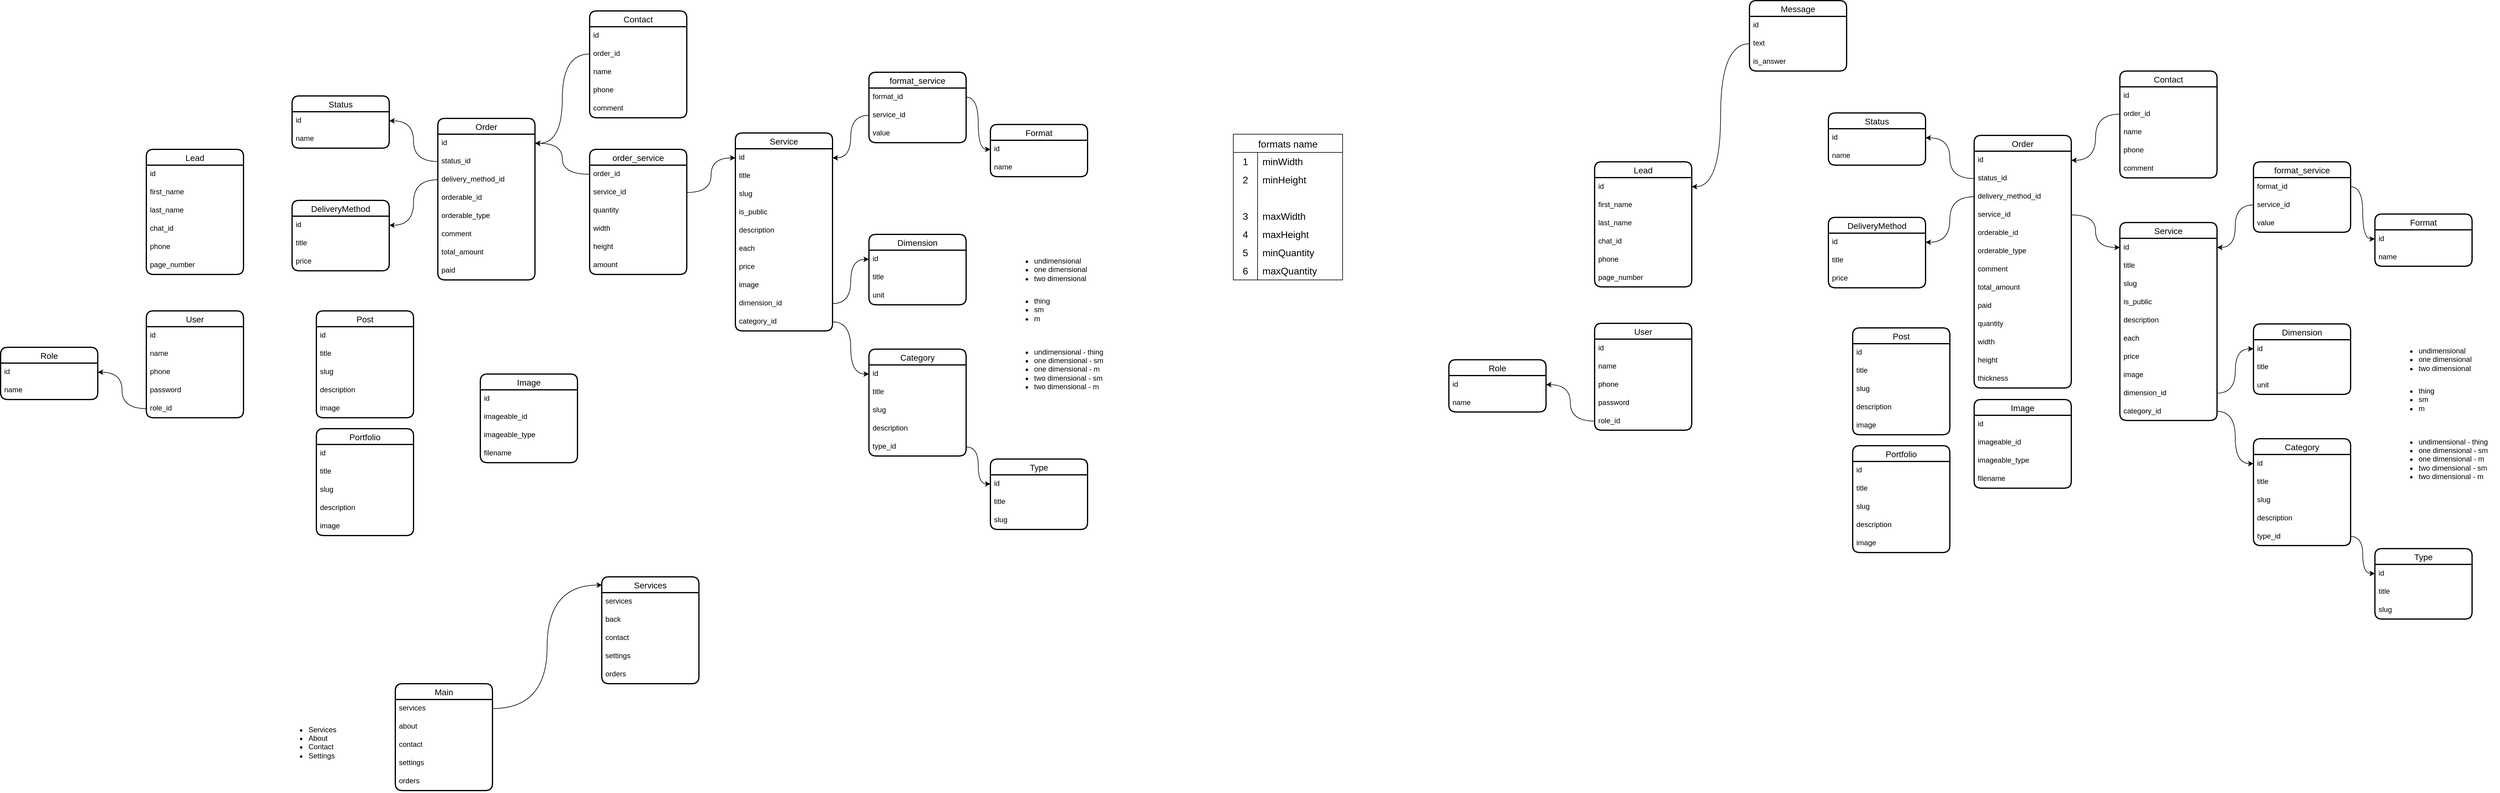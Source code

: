 <mxfile version="21.7.5" type="github">
  <diagram name="Страница — 1" id="qROckgiQK7EX2VFDrzop">
    <mxGraphModel dx="966" dy="938" grid="1" gridSize="10" guides="1" tooltips="1" connect="1" arrows="1" fold="1" page="1" pageScale="1" pageWidth="827" pageHeight="1169" math="0" shadow="0">
      <root>
        <mxCell id="0" />
        <mxCell id="1" parent="0" />
        <mxCell id="2M7GUlwyjcvKo0Abf1ux-3" value="User" style="swimlane;fontStyle=0;childLayout=stackLayout;horizontal=1;startSize=26;horizontalStack=0;resizeParent=1;resizeParentMax=0;resizeLast=0;collapsible=1;marginBottom=0;align=center;fontSize=14;strokeWidth=2;rounded=1;shadow=0;glass=0;swimlaneLine=1;" parent="1" vertex="1">
          <mxGeometry x="1590" y="1006" width="160" height="176" as="geometry" />
        </mxCell>
        <mxCell id="2M7GUlwyjcvKo0Abf1ux-4" value="id" style="text;strokeColor=none;fillColor=none;spacingLeft=4;spacingRight=4;overflow=hidden;rotatable=0;points=[[0,0.5],[1,0.5]];portConstraint=eastwest;fontSize=12;whiteSpace=wrap;html=1;" parent="2M7GUlwyjcvKo0Abf1ux-3" vertex="1">
          <mxGeometry y="26" width="160" height="30" as="geometry" />
        </mxCell>
        <mxCell id="2M7GUlwyjcvKo0Abf1ux-5" value="name" style="text;strokeColor=none;fillColor=none;spacingLeft=4;spacingRight=4;overflow=hidden;rotatable=0;points=[[0,0.5],[1,0.5]];portConstraint=eastwest;fontSize=12;whiteSpace=wrap;html=1;" parent="2M7GUlwyjcvKo0Abf1ux-3" vertex="1">
          <mxGeometry y="56" width="160" height="30" as="geometry" />
        </mxCell>
        <mxCell id="2M7GUlwyjcvKo0Abf1ux-6" value="phone" style="text;strokeColor=none;fillColor=none;spacingLeft=4;spacingRight=4;overflow=hidden;rotatable=0;points=[[0,0.5],[1,0.5]];portConstraint=eastwest;fontSize=12;whiteSpace=wrap;html=1;" parent="2M7GUlwyjcvKo0Abf1ux-3" vertex="1">
          <mxGeometry y="86" width="160" height="30" as="geometry" />
        </mxCell>
        <mxCell id="2M7GUlwyjcvKo0Abf1ux-7" value="password" style="text;strokeColor=none;fillColor=none;spacingLeft=4;spacingRight=4;overflow=hidden;rotatable=0;points=[[0,0.5],[1,0.5]];portConstraint=eastwest;fontSize=12;whiteSpace=wrap;html=1;" parent="2M7GUlwyjcvKo0Abf1ux-3" vertex="1">
          <mxGeometry y="116" width="160" height="30" as="geometry" />
        </mxCell>
        <mxCell id="2M7GUlwyjcvKo0Abf1ux-8" value="role_id" style="text;strokeColor=none;fillColor=none;spacingLeft=4;spacingRight=4;overflow=hidden;rotatable=0;points=[[0,0.5],[1,0.5]];portConstraint=eastwest;fontSize=12;whiteSpace=wrap;html=1;" parent="2M7GUlwyjcvKo0Abf1ux-3" vertex="1">
          <mxGeometry y="146" width="160" height="30" as="geometry" />
        </mxCell>
        <mxCell id="2M7GUlwyjcvKo0Abf1ux-9" value="Service" style="swimlane;fontStyle=0;childLayout=stackLayout;horizontal=1;startSize=26;horizontalStack=0;resizeParent=1;resizeParentMax=0;resizeLast=0;collapsible=1;marginBottom=0;align=center;fontSize=14;strokeWidth=2;rounded=1;shadow=0;glass=0;swimlaneLine=1;" parent="1" vertex="1">
          <mxGeometry x="2560" y="713" width="160" height="326" as="geometry" />
        </mxCell>
        <mxCell id="2M7GUlwyjcvKo0Abf1ux-10" value="id" style="text;strokeColor=none;fillColor=none;spacingLeft=4;spacingRight=4;overflow=hidden;rotatable=0;points=[[0,0.5],[1,0.5]];portConstraint=eastwest;fontSize=12;whiteSpace=wrap;html=1;" parent="2M7GUlwyjcvKo0Abf1ux-9" vertex="1">
          <mxGeometry y="26" width="160" height="30" as="geometry" />
        </mxCell>
        <mxCell id="2M7GUlwyjcvKo0Abf1ux-11" value="title" style="text;strokeColor=none;fillColor=none;spacingLeft=4;spacingRight=4;overflow=hidden;rotatable=0;points=[[0,0.5],[1,0.5]];portConstraint=eastwest;fontSize=12;whiteSpace=wrap;html=1;" parent="2M7GUlwyjcvKo0Abf1ux-9" vertex="1">
          <mxGeometry y="56" width="160" height="30" as="geometry" />
        </mxCell>
        <mxCell id="2M7GUlwyjcvKo0Abf1ux-12" value="slug" style="text;strokeColor=none;fillColor=none;spacingLeft=4;spacingRight=4;overflow=hidden;rotatable=0;points=[[0,0.5],[1,0.5]];portConstraint=eastwest;fontSize=12;whiteSpace=wrap;html=1;" parent="2M7GUlwyjcvKo0Abf1ux-9" vertex="1">
          <mxGeometry y="86" width="160" height="30" as="geometry" />
        </mxCell>
        <mxCell id="2M7GUlwyjcvKo0Abf1ux-15" value="is_public" style="text;strokeColor=none;fillColor=none;spacingLeft=4;spacingRight=4;overflow=hidden;rotatable=0;points=[[0,0.5],[1,0.5]];portConstraint=eastwest;fontSize=12;whiteSpace=wrap;html=1;" parent="2M7GUlwyjcvKo0Abf1ux-9" vertex="1">
          <mxGeometry y="116" width="160" height="30" as="geometry" />
        </mxCell>
        <mxCell id="2M7GUlwyjcvKo0Abf1ux-100" value="description" style="text;strokeColor=none;fillColor=none;spacingLeft=4;spacingRight=4;overflow=hidden;rotatable=0;points=[[0,0.5],[1,0.5]];portConstraint=eastwest;fontSize=12;whiteSpace=wrap;html=1;" parent="2M7GUlwyjcvKo0Abf1ux-9" vertex="1">
          <mxGeometry y="146" width="160" height="30" as="geometry" />
        </mxCell>
        <mxCell id="2M7GUlwyjcvKo0Abf1ux-13" value="each" style="text;strokeColor=none;fillColor=none;spacingLeft=4;spacingRight=4;overflow=hidden;rotatable=0;points=[[0,0.5],[1,0.5]];portConstraint=eastwest;fontSize=12;whiteSpace=wrap;html=1;" parent="2M7GUlwyjcvKo0Abf1ux-9" vertex="1">
          <mxGeometry y="176" width="160" height="30" as="geometry" />
        </mxCell>
        <mxCell id="2M7GUlwyjcvKo0Abf1ux-14" value="price" style="text;strokeColor=none;fillColor=none;spacingLeft=4;spacingRight=4;overflow=hidden;rotatable=0;points=[[0,0.5],[1,0.5]];portConstraint=eastwest;fontSize=12;whiteSpace=wrap;html=1;" parent="2M7GUlwyjcvKo0Abf1ux-9" vertex="1">
          <mxGeometry y="206" width="160" height="30" as="geometry" />
        </mxCell>
        <mxCell id="2M7GUlwyjcvKo0Abf1ux-16" value="image" style="text;strokeColor=none;fillColor=none;spacingLeft=4;spacingRight=4;overflow=hidden;rotatable=0;points=[[0,0.5],[1,0.5]];portConstraint=eastwest;fontSize=12;whiteSpace=wrap;html=1;" parent="2M7GUlwyjcvKo0Abf1ux-9" vertex="1">
          <mxGeometry y="236" width="160" height="30" as="geometry" />
        </mxCell>
        <mxCell id="5cAmZ27wlyQOIcFCG0QH-2" value="dimension_id" style="text;strokeColor=none;fillColor=none;spacingLeft=4;spacingRight=4;overflow=hidden;rotatable=0;points=[[0,0.5],[1,0.5]];portConstraint=eastwest;fontSize=12;whiteSpace=wrap;html=1;" parent="2M7GUlwyjcvKo0Abf1ux-9" vertex="1">
          <mxGeometry y="266" width="160" height="30" as="geometry" />
        </mxCell>
        <mxCell id="2M7GUlwyjcvKo0Abf1ux-18" value="category_id" style="text;strokeColor=none;fillColor=none;spacingLeft=4;spacingRight=4;overflow=hidden;rotatable=0;points=[[0,0.5],[1,0.5]];portConstraint=eastwest;fontSize=12;whiteSpace=wrap;html=1;" parent="2M7GUlwyjcvKo0Abf1ux-9" vertex="1">
          <mxGeometry y="296" width="160" height="30" as="geometry" />
        </mxCell>
        <mxCell id="2M7GUlwyjcvKo0Abf1ux-19" value="Category" style="swimlane;fontStyle=0;childLayout=stackLayout;horizontal=1;startSize=26;horizontalStack=0;resizeParent=1;resizeParentMax=0;resizeLast=0;collapsible=1;marginBottom=0;align=center;fontSize=14;strokeWidth=2;rounded=1;shadow=0;glass=0;swimlaneLine=1;" parent="1" vertex="1">
          <mxGeometry x="2780" y="1069" width="160" height="176" as="geometry" />
        </mxCell>
        <mxCell id="2M7GUlwyjcvKo0Abf1ux-20" value="id" style="text;strokeColor=none;fillColor=none;spacingLeft=4;spacingRight=4;overflow=hidden;rotatable=0;points=[[0,0.5],[1,0.5]];portConstraint=eastwest;fontSize=12;whiteSpace=wrap;html=1;" parent="2M7GUlwyjcvKo0Abf1ux-19" vertex="1">
          <mxGeometry y="26" width="160" height="30" as="geometry" />
        </mxCell>
        <mxCell id="2M7GUlwyjcvKo0Abf1ux-21" value="title" style="text;strokeColor=none;fillColor=none;spacingLeft=4;spacingRight=4;overflow=hidden;rotatable=0;points=[[0,0.5],[1,0.5]];portConstraint=eastwest;fontSize=12;whiteSpace=wrap;html=1;" parent="2M7GUlwyjcvKo0Abf1ux-19" vertex="1">
          <mxGeometry y="56" width="160" height="30" as="geometry" />
        </mxCell>
        <mxCell id="2M7GUlwyjcvKo0Abf1ux-22" value="slug" style="text;strokeColor=none;fillColor=none;spacingLeft=4;spacingRight=4;overflow=hidden;rotatable=0;points=[[0,0.5],[1,0.5]];portConstraint=eastwest;fontSize=12;whiteSpace=wrap;html=1;" parent="2M7GUlwyjcvKo0Abf1ux-19" vertex="1">
          <mxGeometry y="86" width="160" height="30" as="geometry" />
        </mxCell>
        <mxCell id="2M7GUlwyjcvKo0Abf1ux-23" value="description" style="text;strokeColor=none;fillColor=none;spacingLeft=4;spacingRight=4;overflow=hidden;rotatable=0;points=[[0,0.5],[1,0.5]];portConstraint=eastwest;fontSize=12;whiteSpace=wrap;html=1;" parent="2M7GUlwyjcvKo0Abf1ux-19" vertex="1">
          <mxGeometry y="116" width="160" height="30" as="geometry" />
        </mxCell>
        <mxCell id="2M7GUlwyjcvKo0Abf1ux-24" value="type_id" style="text;strokeColor=none;fillColor=none;spacingLeft=4;spacingRight=4;overflow=hidden;rotatable=0;points=[[0,0.5],[1,0.5]];portConstraint=eastwest;fontSize=12;whiteSpace=wrap;html=1;" parent="2M7GUlwyjcvKo0Abf1ux-19" vertex="1">
          <mxGeometry y="146" width="160" height="30" as="geometry" />
        </mxCell>
        <mxCell id="2M7GUlwyjcvKo0Abf1ux-25" value="Type" style="swimlane;fontStyle=0;childLayout=stackLayout;horizontal=1;startSize=26;horizontalStack=0;resizeParent=1;resizeParentMax=0;resizeLast=0;collapsible=1;marginBottom=0;align=center;fontSize=14;strokeWidth=2;rounded=1;shadow=0;glass=0;swimlaneLine=1;" parent="1" vertex="1">
          <mxGeometry x="2980" y="1250" width="160" height="116" as="geometry" />
        </mxCell>
        <mxCell id="2M7GUlwyjcvKo0Abf1ux-26" value="id" style="text;strokeColor=none;fillColor=none;spacingLeft=4;spacingRight=4;overflow=hidden;rotatable=0;points=[[0,0.5],[1,0.5]];portConstraint=eastwest;fontSize=12;whiteSpace=wrap;html=1;" parent="2M7GUlwyjcvKo0Abf1ux-25" vertex="1">
          <mxGeometry y="26" width="160" height="30" as="geometry" />
        </mxCell>
        <mxCell id="2M7GUlwyjcvKo0Abf1ux-27" value="title" style="text;strokeColor=none;fillColor=none;spacingLeft=4;spacingRight=4;overflow=hidden;rotatable=0;points=[[0,0.5],[1,0.5]];portConstraint=eastwest;fontSize=12;whiteSpace=wrap;html=1;" parent="2M7GUlwyjcvKo0Abf1ux-25" vertex="1">
          <mxGeometry y="56" width="160" height="30" as="geometry" />
        </mxCell>
        <mxCell id="2M7GUlwyjcvKo0Abf1ux-28" value="slug" style="text;strokeColor=none;fillColor=none;spacingLeft=4;spacingRight=4;overflow=hidden;rotatable=0;points=[[0,0.5],[1,0.5]];portConstraint=eastwest;fontSize=12;whiteSpace=wrap;html=1;" parent="2M7GUlwyjcvKo0Abf1ux-25" vertex="1">
          <mxGeometry y="86" width="160" height="30" as="geometry" />
        </mxCell>
        <mxCell id="2M7GUlwyjcvKo0Abf1ux-29" value="Order" style="swimlane;fontStyle=0;childLayout=stackLayout;horizontal=1;startSize=26;horizontalStack=0;resizeParent=1;resizeParentMax=0;resizeLast=0;collapsible=1;marginBottom=0;align=center;fontSize=14;strokeWidth=2;rounded=1;shadow=0;glass=0;swimlaneLine=1;" parent="1" vertex="1">
          <mxGeometry x="2070" y="689" width="160" height="266" as="geometry" />
        </mxCell>
        <mxCell id="2M7GUlwyjcvKo0Abf1ux-30" value="id" style="text;strokeColor=none;fillColor=none;spacingLeft=4;spacingRight=4;overflow=hidden;rotatable=0;points=[[0,0.5],[1,0.5]];portConstraint=eastwest;fontSize=12;whiteSpace=wrap;html=1;" parent="2M7GUlwyjcvKo0Abf1ux-29" vertex="1">
          <mxGeometry y="26" width="160" height="30" as="geometry" />
        </mxCell>
        <mxCell id="2M7GUlwyjcvKo0Abf1ux-31" value="status_id" style="text;strokeColor=none;fillColor=none;spacingLeft=4;spacingRight=4;overflow=hidden;rotatable=0;points=[[0,0.5],[1,0.5]];portConstraint=eastwest;fontSize=12;whiteSpace=wrap;html=1;" parent="2M7GUlwyjcvKo0Abf1ux-29" vertex="1">
          <mxGeometry y="56" width="160" height="30" as="geometry" />
        </mxCell>
        <mxCell id="2M7GUlwyjcvKo0Abf1ux-109" value="delivery_method_id" style="text;strokeColor=none;fillColor=none;spacingLeft=4;spacingRight=4;overflow=hidden;rotatable=0;points=[[0,0.5],[1,0.5]];portConstraint=eastwest;fontSize=12;whiteSpace=wrap;html=1;" parent="2M7GUlwyjcvKo0Abf1ux-29" vertex="1">
          <mxGeometry y="86" width="160" height="30" as="geometry" />
        </mxCell>
        <mxCell id="2M7GUlwyjcvKo0Abf1ux-34" value="orderable_id" style="text;strokeColor=none;fillColor=none;spacingLeft=4;spacingRight=4;overflow=hidden;rotatable=0;points=[[0,0.5],[1,0.5]];portConstraint=eastwest;fontSize=12;whiteSpace=wrap;html=1;" parent="2M7GUlwyjcvKo0Abf1ux-29" vertex="1">
          <mxGeometry y="116" width="160" height="30" as="geometry" />
        </mxCell>
        <mxCell id="2M7GUlwyjcvKo0Abf1ux-35" value="orderable_type" style="text;strokeColor=none;fillColor=none;spacingLeft=4;spacingRight=4;overflow=hidden;rotatable=0;points=[[0,0.5],[1,0.5]];portConstraint=eastwest;fontSize=12;whiteSpace=wrap;html=1;" parent="2M7GUlwyjcvKo0Abf1ux-29" vertex="1">
          <mxGeometry y="146" width="160" height="30" as="geometry" />
        </mxCell>
        <mxCell id="5cAmZ27wlyQOIcFCG0QH-16" value="comment" style="text;strokeColor=none;fillColor=none;spacingLeft=4;spacingRight=4;overflow=hidden;rotatable=0;points=[[0,0.5],[1,0.5]];portConstraint=eastwest;fontSize=12;whiteSpace=wrap;html=1;" parent="2M7GUlwyjcvKo0Abf1ux-29" vertex="1">
          <mxGeometry y="176" width="160" height="30" as="geometry" />
        </mxCell>
        <mxCell id="2M7GUlwyjcvKo0Abf1ux-39" value="total_amount" style="text;strokeColor=none;fillColor=none;spacingLeft=4;spacingRight=4;overflow=hidden;rotatable=0;points=[[0,0.5],[1,0.5]];portConstraint=eastwest;fontSize=12;whiteSpace=wrap;html=1;" parent="2M7GUlwyjcvKo0Abf1ux-29" vertex="1">
          <mxGeometry y="206" width="160" height="30" as="geometry" />
        </mxCell>
        <mxCell id="2M7GUlwyjcvKo0Abf1ux-40" value="paid" style="text;strokeColor=none;fillColor=none;spacingLeft=4;spacingRight=4;overflow=hidden;rotatable=0;points=[[0,0.5],[1,0.5]];portConstraint=eastwest;fontSize=12;whiteSpace=wrap;html=1;" parent="2M7GUlwyjcvKo0Abf1ux-29" vertex="1">
          <mxGeometry y="236" width="160" height="30" as="geometry" />
        </mxCell>
        <mxCell id="2M7GUlwyjcvKo0Abf1ux-42" value="Lead" style="swimlane;fontStyle=0;childLayout=stackLayout;horizontal=1;startSize=26;horizontalStack=0;resizeParent=1;resizeParentMax=0;resizeLast=0;collapsible=1;marginBottom=0;align=center;fontSize=14;strokeWidth=2;rounded=1;shadow=0;glass=0;swimlaneLine=1;" parent="1" vertex="1">
          <mxGeometry x="1590" y="740" width="160" height="206" as="geometry" />
        </mxCell>
        <mxCell id="2M7GUlwyjcvKo0Abf1ux-43" value="id" style="text;strokeColor=none;fillColor=none;spacingLeft=4;spacingRight=4;overflow=hidden;rotatable=0;points=[[0,0.5],[1,0.5]];portConstraint=eastwest;fontSize=12;whiteSpace=wrap;html=1;" parent="2M7GUlwyjcvKo0Abf1ux-42" vertex="1">
          <mxGeometry y="26" width="160" height="30" as="geometry" />
        </mxCell>
        <mxCell id="2M7GUlwyjcvKo0Abf1ux-44" value="first_name" style="text;strokeColor=none;fillColor=none;spacingLeft=4;spacingRight=4;overflow=hidden;rotatable=0;points=[[0,0.5],[1,0.5]];portConstraint=eastwest;fontSize=12;whiteSpace=wrap;html=1;" parent="2M7GUlwyjcvKo0Abf1ux-42" vertex="1">
          <mxGeometry y="56" width="160" height="30" as="geometry" />
        </mxCell>
        <mxCell id="2M7GUlwyjcvKo0Abf1ux-45" value="last_name" style="text;strokeColor=none;fillColor=none;spacingLeft=4;spacingRight=4;overflow=hidden;rotatable=0;points=[[0,0.5],[1,0.5]];portConstraint=eastwest;fontSize=12;whiteSpace=wrap;html=1;" parent="2M7GUlwyjcvKo0Abf1ux-42" vertex="1">
          <mxGeometry y="86" width="160" height="30" as="geometry" />
        </mxCell>
        <mxCell id="2M7GUlwyjcvKo0Abf1ux-46" value="chat_id" style="text;strokeColor=none;fillColor=none;spacingLeft=4;spacingRight=4;overflow=hidden;rotatable=0;points=[[0,0.5],[1,0.5]];portConstraint=eastwest;fontSize=12;whiteSpace=wrap;html=1;" parent="2M7GUlwyjcvKo0Abf1ux-42" vertex="1">
          <mxGeometry y="116" width="160" height="30" as="geometry" />
        </mxCell>
        <mxCell id="2M7GUlwyjcvKo0Abf1ux-47" value="phone" style="text;strokeColor=none;fillColor=none;spacingLeft=4;spacingRight=4;overflow=hidden;rotatable=0;points=[[0,0.5],[1,0.5]];portConstraint=eastwest;fontSize=12;whiteSpace=wrap;html=1;" parent="2M7GUlwyjcvKo0Abf1ux-42" vertex="1">
          <mxGeometry y="146" width="160" height="30" as="geometry" />
        </mxCell>
        <mxCell id="2M7GUlwyjcvKo0Abf1ux-48" value="page_number" style="text;strokeColor=none;fillColor=none;spacingLeft=4;spacingRight=4;overflow=hidden;rotatable=0;points=[[0,0.5],[1,0.5]];portConstraint=eastwest;fontSize=12;whiteSpace=wrap;html=1;" parent="2M7GUlwyjcvKo0Abf1ux-42" vertex="1">
          <mxGeometry y="176" width="160" height="30" as="geometry" />
        </mxCell>
        <mxCell id="2M7GUlwyjcvKo0Abf1ux-52" style="edgeStyle=orthogonalEdgeStyle;rounded=0;orthogonalLoop=1;jettySize=auto;html=1;entryX=1;entryY=0.5;entryDx=0;entryDy=0;curved=1;" parent="1" source="2M7GUlwyjcvKo0Abf1ux-31" target="2M7GUlwyjcvKo0Abf1ux-55" edge="1">
          <mxGeometry relative="1" as="geometry" />
        </mxCell>
        <mxCell id="2M7GUlwyjcvKo0Abf1ux-54" value="Status" style="swimlane;fontStyle=0;childLayout=stackLayout;horizontal=1;startSize=26;horizontalStack=0;resizeParent=1;resizeParentMax=0;resizeLast=0;collapsible=1;marginBottom=0;align=center;fontSize=14;strokeWidth=2;rounded=1;shadow=0;glass=0;swimlaneLine=1;" parent="1" vertex="1">
          <mxGeometry x="1830" y="652" width="160" height="86" as="geometry" />
        </mxCell>
        <mxCell id="2M7GUlwyjcvKo0Abf1ux-55" value="id" style="text;strokeColor=none;fillColor=none;spacingLeft=4;spacingRight=4;overflow=hidden;rotatable=0;points=[[0,0.5],[1,0.5]];portConstraint=eastwest;fontSize=12;whiteSpace=wrap;html=1;" parent="2M7GUlwyjcvKo0Abf1ux-54" vertex="1">
          <mxGeometry y="26" width="160" height="30" as="geometry" />
        </mxCell>
        <mxCell id="5cAmZ27wlyQOIcFCG0QH-17" value="name" style="text;strokeColor=none;fillColor=none;spacingLeft=4;spacingRight=4;overflow=hidden;rotatable=0;points=[[0,0.5],[1,0.5]];portConstraint=eastwest;fontSize=12;whiteSpace=wrap;html=1;" parent="2M7GUlwyjcvKo0Abf1ux-54" vertex="1">
          <mxGeometry y="56" width="160" height="30" as="geometry" />
        </mxCell>
        <mxCell id="2M7GUlwyjcvKo0Abf1ux-57" style="edgeStyle=orthogonalEdgeStyle;rounded=0;orthogonalLoop=1;jettySize=auto;html=1;entryX=0;entryY=0.5;entryDx=0;entryDy=0;curved=1;" parent="1" source="2M7GUlwyjcvKo0Abf1ux-18" target="2M7GUlwyjcvKo0Abf1ux-20" edge="1">
          <mxGeometry relative="1" as="geometry" />
        </mxCell>
        <mxCell id="2M7GUlwyjcvKo0Abf1ux-58" style="edgeStyle=orthogonalEdgeStyle;rounded=0;orthogonalLoop=1;jettySize=auto;html=1;entryX=0;entryY=0.5;entryDx=0;entryDy=0;curved=1;" parent="1" source="2M7GUlwyjcvKo0Abf1ux-24" target="2M7GUlwyjcvKo0Abf1ux-26" edge="1">
          <mxGeometry relative="1" as="geometry" />
        </mxCell>
        <mxCell id="2M7GUlwyjcvKo0Abf1ux-60" value="Format" style="swimlane;fontStyle=0;childLayout=stackLayout;horizontal=1;startSize=26;horizontalStack=0;resizeParent=1;resizeParentMax=0;resizeLast=0;collapsible=1;marginBottom=0;align=center;fontSize=14;strokeWidth=2;rounded=1;shadow=0;glass=0;swimlaneLine=1;" parent="1" vertex="1">
          <mxGeometry x="2980" y="699" width="160" height="86" as="geometry" />
        </mxCell>
        <mxCell id="2M7GUlwyjcvKo0Abf1ux-61" value="id" style="text;strokeColor=none;fillColor=none;spacingLeft=4;spacingRight=4;overflow=hidden;rotatable=0;points=[[0,0.5],[1,0.5]];portConstraint=eastwest;fontSize=12;whiteSpace=wrap;html=1;" parent="2M7GUlwyjcvKo0Abf1ux-60" vertex="1">
          <mxGeometry y="26" width="160" height="30" as="geometry" />
        </mxCell>
        <mxCell id="2M7GUlwyjcvKo0Abf1ux-62" value="name" style="text;strokeColor=none;fillColor=none;spacingLeft=4;spacingRight=4;overflow=hidden;rotatable=0;points=[[0,0.5],[1,0.5]];portConstraint=eastwest;fontSize=12;whiteSpace=wrap;html=1;" parent="2M7GUlwyjcvKo0Abf1ux-60" vertex="1">
          <mxGeometry y="56" width="160" height="30" as="geometry" />
        </mxCell>
        <mxCell id="2M7GUlwyjcvKo0Abf1ux-63" value="formats name" style="shape=table;startSize=30;container=1;collapsible=0;childLayout=tableLayout;fixedRows=1;rowLines=0;fontStyle=0;strokeColor=default;fontSize=16;" parent="1" vertex="1">
          <mxGeometry x="3380" y="715" width="180" height="240" as="geometry" />
        </mxCell>
        <mxCell id="2M7GUlwyjcvKo0Abf1ux-64" value="" style="shape=tableRow;horizontal=0;startSize=0;swimlaneHead=0;swimlaneBody=0;top=0;left=0;bottom=0;right=0;collapsible=0;dropTarget=0;fillColor=none;points=[[0,0.5],[1,0.5]];portConstraint=eastwest;strokeColor=inherit;fontSize=16;" parent="2M7GUlwyjcvKo0Abf1ux-63" vertex="1">
          <mxGeometry y="30" width="180" height="30" as="geometry" />
        </mxCell>
        <mxCell id="2M7GUlwyjcvKo0Abf1ux-65" value="1" style="shape=partialRectangle;html=1;whiteSpace=wrap;connectable=0;fillColor=none;top=0;left=0;bottom=0;right=0;overflow=hidden;pointerEvents=1;strokeColor=inherit;fontSize=16;" parent="2M7GUlwyjcvKo0Abf1ux-64" vertex="1">
          <mxGeometry width="40" height="30" as="geometry">
            <mxRectangle width="40" height="30" as="alternateBounds" />
          </mxGeometry>
        </mxCell>
        <mxCell id="2M7GUlwyjcvKo0Abf1ux-66" value="minWidth" style="shape=partialRectangle;html=1;whiteSpace=wrap;connectable=0;fillColor=none;top=0;left=0;bottom=0;right=0;align=left;spacingLeft=6;overflow=hidden;strokeColor=inherit;fontSize=16;" parent="2M7GUlwyjcvKo0Abf1ux-64" vertex="1">
          <mxGeometry x="40" width="140" height="30" as="geometry">
            <mxRectangle width="140" height="30" as="alternateBounds" />
          </mxGeometry>
        </mxCell>
        <mxCell id="2M7GUlwyjcvKo0Abf1ux-67" value="" style="shape=tableRow;horizontal=0;startSize=0;swimlaneHead=0;swimlaneBody=0;top=0;left=0;bottom=0;right=0;collapsible=0;dropTarget=0;fillColor=none;points=[[0,0.5],[1,0.5]];portConstraint=eastwest;strokeColor=inherit;fontSize=16;" parent="2M7GUlwyjcvKo0Abf1ux-63" vertex="1">
          <mxGeometry y="60" width="180" height="30" as="geometry" />
        </mxCell>
        <mxCell id="2M7GUlwyjcvKo0Abf1ux-68" value="2" style="shape=partialRectangle;html=1;whiteSpace=wrap;connectable=0;fillColor=none;top=0;left=0;bottom=0;right=0;overflow=hidden;strokeColor=inherit;fontSize=16;" parent="2M7GUlwyjcvKo0Abf1ux-67" vertex="1">
          <mxGeometry width="40" height="30" as="geometry">
            <mxRectangle width="40" height="30" as="alternateBounds" />
          </mxGeometry>
        </mxCell>
        <mxCell id="2M7GUlwyjcvKo0Abf1ux-69" value="minHeight" style="shape=partialRectangle;html=1;whiteSpace=wrap;connectable=0;fillColor=none;top=0;left=0;bottom=0;right=0;align=left;spacingLeft=6;overflow=hidden;strokeColor=inherit;fontSize=16;" parent="2M7GUlwyjcvKo0Abf1ux-67" vertex="1">
          <mxGeometry x="40" width="140" height="30" as="geometry">
            <mxRectangle width="140" height="30" as="alternateBounds" />
          </mxGeometry>
        </mxCell>
        <mxCell id="2M7GUlwyjcvKo0Abf1ux-70" value="" style="shape=tableRow;horizontal=0;startSize=0;swimlaneHead=0;swimlaneBody=0;top=0;left=0;bottom=0;right=0;collapsible=0;dropTarget=0;fillColor=none;points=[[0,0.5],[1,0.5]];portConstraint=eastwest;strokeColor=inherit;fontSize=16;" parent="2M7GUlwyjcvKo0Abf1ux-63" vertex="1">
          <mxGeometry y="90" width="180" height="30" as="geometry" />
        </mxCell>
        <mxCell id="2M7GUlwyjcvKo0Abf1ux-71" value="" style="shape=partialRectangle;html=1;whiteSpace=wrap;connectable=0;fillColor=none;top=0;left=0;bottom=0;right=0;overflow=hidden;strokeColor=inherit;fontSize=16;" parent="2M7GUlwyjcvKo0Abf1ux-70" vertex="1">
          <mxGeometry width="40" height="30" as="geometry">
            <mxRectangle width="40" height="30" as="alternateBounds" />
          </mxGeometry>
        </mxCell>
        <mxCell id="2M7GUlwyjcvKo0Abf1ux-72" value="" style="shape=partialRectangle;html=1;whiteSpace=wrap;connectable=0;fillColor=none;top=0;left=0;bottom=0;right=0;align=left;spacingLeft=6;overflow=hidden;strokeColor=inherit;fontSize=16;" parent="2M7GUlwyjcvKo0Abf1ux-70" vertex="1">
          <mxGeometry x="40" width="140" height="30" as="geometry">
            <mxRectangle width="140" height="30" as="alternateBounds" />
          </mxGeometry>
        </mxCell>
        <mxCell id="2M7GUlwyjcvKo0Abf1ux-73" value="" style="shape=tableRow;horizontal=0;startSize=0;swimlaneHead=0;swimlaneBody=0;top=0;left=0;bottom=0;right=0;collapsible=0;dropTarget=0;fillColor=none;points=[[0,0.5],[1,0.5]];portConstraint=eastwest;strokeColor=inherit;fontSize=16;" parent="2M7GUlwyjcvKo0Abf1ux-63" vertex="1">
          <mxGeometry y="120" width="180" height="30" as="geometry" />
        </mxCell>
        <mxCell id="2M7GUlwyjcvKo0Abf1ux-74" value="3" style="shape=partialRectangle;html=1;whiteSpace=wrap;connectable=0;fillColor=none;top=0;left=0;bottom=0;right=0;overflow=hidden;strokeColor=inherit;fontSize=16;" parent="2M7GUlwyjcvKo0Abf1ux-73" vertex="1">
          <mxGeometry width="40" height="30" as="geometry">
            <mxRectangle width="40" height="30" as="alternateBounds" />
          </mxGeometry>
        </mxCell>
        <mxCell id="2M7GUlwyjcvKo0Abf1ux-75" value="maxWidth" style="shape=partialRectangle;html=1;whiteSpace=wrap;connectable=0;fillColor=none;top=0;left=0;bottom=0;right=0;align=left;spacingLeft=6;overflow=hidden;strokeColor=inherit;fontSize=16;" parent="2M7GUlwyjcvKo0Abf1ux-73" vertex="1">
          <mxGeometry x="40" width="140" height="30" as="geometry">
            <mxRectangle width="140" height="30" as="alternateBounds" />
          </mxGeometry>
        </mxCell>
        <mxCell id="2M7GUlwyjcvKo0Abf1ux-76" value="" style="shape=tableRow;horizontal=0;startSize=0;swimlaneHead=0;swimlaneBody=0;top=0;left=0;bottom=0;right=0;collapsible=0;dropTarget=0;fillColor=none;points=[[0,0.5],[1,0.5]];portConstraint=eastwest;strokeColor=inherit;fontSize=16;" parent="2M7GUlwyjcvKo0Abf1ux-63" vertex="1">
          <mxGeometry y="150" width="180" height="30" as="geometry" />
        </mxCell>
        <mxCell id="2M7GUlwyjcvKo0Abf1ux-77" value="4" style="shape=partialRectangle;html=1;whiteSpace=wrap;connectable=0;fillColor=none;top=0;left=0;bottom=0;right=0;overflow=hidden;strokeColor=inherit;fontSize=16;" parent="2M7GUlwyjcvKo0Abf1ux-76" vertex="1">
          <mxGeometry width="40" height="30" as="geometry">
            <mxRectangle width="40" height="30" as="alternateBounds" />
          </mxGeometry>
        </mxCell>
        <mxCell id="2M7GUlwyjcvKo0Abf1ux-78" value="maxHeight" style="shape=partialRectangle;html=1;whiteSpace=wrap;connectable=0;fillColor=none;top=0;left=0;bottom=0;right=0;align=left;spacingLeft=6;overflow=hidden;strokeColor=inherit;fontSize=16;" parent="2M7GUlwyjcvKo0Abf1ux-76" vertex="1">
          <mxGeometry x="40" width="140" height="30" as="geometry">
            <mxRectangle width="140" height="30" as="alternateBounds" />
          </mxGeometry>
        </mxCell>
        <mxCell id="2M7GUlwyjcvKo0Abf1ux-82" value="" style="shape=tableRow;horizontal=0;startSize=0;swimlaneHead=0;swimlaneBody=0;top=0;left=0;bottom=0;right=0;collapsible=0;dropTarget=0;fillColor=none;points=[[0,0.5],[1,0.5]];portConstraint=eastwest;strokeColor=inherit;fontSize=16;" parent="2M7GUlwyjcvKo0Abf1ux-63" vertex="1">
          <mxGeometry y="180" width="180" height="30" as="geometry" />
        </mxCell>
        <mxCell id="2M7GUlwyjcvKo0Abf1ux-83" value="5" style="shape=partialRectangle;html=1;whiteSpace=wrap;connectable=0;fillColor=none;top=0;left=0;bottom=0;right=0;overflow=hidden;strokeColor=inherit;fontSize=16;" parent="2M7GUlwyjcvKo0Abf1ux-82" vertex="1">
          <mxGeometry width="40" height="30" as="geometry">
            <mxRectangle width="40" height="30" as="alternateBounds" />
          </mxGeometry>
        </mxCell>
        <mxCell id="2M7GUlwyjcvKo0Abf1ux-84" value="minQuantity" style="shape=partialRectangle;html=1;whiteSpace=wrap;connectable=0;fillColor=none;top=0;left=0;bottom=0;right=0;align=left;spacingLeft=6;overflow=hidden;strokeColor=inherit;fontSize=16;" parent="2M7GUlwyjcvKo0Abf1ux-82" vertex="1">
          <mxGeometry x="40" width="140" height="30" as="geometry">
            <mxRectangle width="140" height="30" as="alternateBounds" />
          </mxGeometry>
        </mxCell>
        <mxCell id="2M7GUlwyjcvKo0Abf1ux-85" value="" style="shape=tableRow;horizontal=0;startSize=0;swimlaneHead=0;swimlaneBody=0;top=0;left=0;bottom=0;right=0;collapsible=0;dropTarget=0;fillColor=none;points=[[0,0.5],[1,0.5]];portConstraint=eastwest;strokeColor=inherit;fontSize=16;" parent="2M7GUlwyjcvKo0Abf1ux-63" vertex="1">
          <mxGeometry y="210" width="180" height="30" as="geometry" />
        </mxCell>
        <mxCell id="2M7GUlwyjcvKo0Abf1ux-86" value="6" style="shape=partialRectangle;html=1;whiteSpace=wrap;connectable=0;fillColor=none;top=0;left=0;bottom=0;right=0;overflow=hidden;strokeColor=inherit;fontSize=16;" parent="2M7GUlwyjcvKo0Abf1ux-85" vertex="1">
          <mxGeometry width="40" height="30" as="geometry">
            <mxRectangle width="40" height="30" as="alternateBounds" />
          </mxGeometry>
        </mxCell>
        <mxCell id="2M7GUlwyjcvKo0Abf1ux-87" value="maxQuantity" style="shape=partialRectangle;html=1;whiteSpace=wrap;connectable=0;fillColor=none;top=0;left=0;bottom=0;right=0;align=left;spacingLeft=6;overflow=hidden;strokeColor=inherit;fontSize=16;" parent="2M7GUlwyjcvKo0Abf1ux-85" vertex="1">
          <mxGeometry x="40" width="140" height="30" as="geometry">
            <mxRectangle width="140" height="30" as="alternateBounds" />
          </mxGeometry>
        </mxCell>
        <mxCell id="2M7GUlwyjcvKo0Abf1ux-88" value="format_service" style="swimlane;fontStyle=0;childLayout=stackLayout;horizontal=1;startSize=26;horizontalStack=0;resizeParent=1;resizeParentMax=0;resizeLast=0;collapsible=1;marginBottom=0;align=center;fontSize=14;strokeWidth=2;rounded=1;shadow=0;glass=0;swimlaneLine=1;" parent="1" vertex="1">
          <mxGeometry x="2780" y="613" width="160" height="116" as="geometry" />
        </mxCell>
        <mxCell id="2M7GUlwyjcvKo0Abf1ux-89" value="format_id" style="text;strokeColor=none;fillColor=none;spacingLeft=4;spacingRight=4;overflow=hidden;rotatable=0;points=[[0,0.5],[1,0.5]];portConstraint=eastwest;fontSize=12;whiteSpace=wrap;html=1;" parent="2M7GUlwyjcvKo0Abf1ux-88" vertex="1">
          <mxGeometry y="26" width="160" height="30" as="geometry" />
        </mxCell>
        <mxCell id="2M7GUlwyjcvKo0Abf1ux-90" value="service_id" style="text;strokeColor=none;fillColor=none;spacingLeft=4;spacingRight=4;overflow=hidden;rotatable=0;points=[[0,0.5],[1,0.5]];portConstraint=eastwest;fontSize=12;whiteSpace=wrap;html=1;" parent="2M7GUlwyjcvKo0Abf1ux-88" vertex="1">
          <mxGeometry y="56" width="160" height="30" as="geometry" />
        </mxCell>
        <mxCell id="2M7GUlwyjcvKo0Abf1ux-91" value="value" style="text;strokeColor=none;fillColor=none;spacingLeft=4;spacingRight=4;overflow=hidden;rotatable=0;points=[[0,0.5],[1,0.5]];portConstraint=eastwest;fontSize=12;whiteSpace=wrap;html=1;" parent="2M7GUlwyjcvKo0Abf1ux-88" vertex="1">
          <mxGeometry y="86" width="160" height="30" as="geometry" />
        </mxCell>
        <mxCell id="2M7GUlwyjcvKo0Abf1ux-92" style="edgeStyle=orthogonalEdgeStyle;rounded=0;orthogonalLoop=1;jettySize=auto;html=1;entryX=0;entryY=0.5;entryDx=0;entryDy=0;curved=1;" parent="1" source="2M7GUlwyjcvKo0Abf1ux-89" target="2M7GUlwyjcvKo0Abf1ux-61" edge="1">
          <mxGeometry relative="1" as="geometry" />
        </mxCell>
        <mxCell id="2M7GUlwyjcvKo0Abf1ux-93" style="edgeStyle=orthogonalEdgeStyle;rounded=0;orthogonalLoop=1;jettySize=auto;html=1;entryX=1;entryY=0.5;entryDx=0;entryDy=0;curved=1;" parent="1" source="2M7GUlwyjcvKo0Abf1ux-90" target="2M7GUlwyjcvKo0Abf1ux-10" edge="1">
          <mxGeometry relative="1" as="geometry" />
        </mxCell>
        <mxCell id="2M7GUlwyjcvKo0Abf1ux-95" value="Role" style="swimlane;fontStyle=0;childLayout=stackLayout;horizontal=1;startSize=26;horizontalStack=0;resizeParent=1;resizeParentMax=0;resizeLast=0;collapsible=1;marginBottom=0;align=center;fontSize=14;strokeWidth=2;rounded=1;shadow=0;glass=0;swimlaneLine=1;" parent="1" vertex="1">
          <mxGeometry x="1350" y="1066" width="160" height="86" as="geometry" />
        </mxCell>
        <mxCell id="2M7GUlwyjcvKo0Abf1ux-96" value="id" style="text;strokeColor=none;fillColor=none;spacingLeft=4;spacingRight=4;overflow=hidden;rotatable=0;points=[[0,0.5],[1,0.5]];portConstraint=eastwest;fontSize=12;whiteSpace=wrap;html=1;" parent="2M7GUlwyjcvKo0Abf1ux-95" vertex="1">
          <mxGeometry y="26" width="160" height="30" as="geometry" />
        </mxCell>
        <mxCell id="2M7GUlwyjcvKo0Abf1ux-97" value="name" style="text;strokeColor=none;fillColor=none;spacingLeft=4;spacingRight=4;overflow=hidden;rotatable=0;points=[[0,0.5],[1,0.5]];portConstraint=eastwest;fontSize=12;whiteSpace=wrap;html=1;" parent="2M7GUlwyjcvKo0Abf1ux-95" vertex="1">
          <mxGeometry y="56" width="160" height="30" as="geometry" />
        </mxCell>
        <mxCell id="2M7GUlwyjcvKo0Abf1ux-98" style="edgeStyle=orthogonalEdgeStyle;rounded=0;orthogonalLoop=1;jettySize=auto;html=1;entryX=1;entryY=0.5;entryDx=0;entryDy=0;curved=1;" parent="1" source="2M7GUlwyjcvKo0Abf1ux-8" target="2M7GUlwyjcvKo0Abf1ux-96" edge="1">
          <mxGeometry relative="1" as="geometry" />
        </mxCell>
        <mxCell id="2M7GUlwyjcvKo0Abf1ux-105" value="DeliveryMethod" style="swimlane;fontStyle=0;childLayout=stackLayout;horizontal=1;startSize=26;horizontalStack=0;resizeParent=1;resizeParentMax=0;resizeLast=0;collapsible=1;marginBottom=0;align=center;fontSize=14;strokeWidth=2;rounded=1;shadow=0;glass=0;swimlaneLine=1;" parent="1" vertex="1">
          <mxGeometry x="1830" y="824" width="160" height="116" as="geometry" />
        </mxCell>
        <mxCell id="2M7GUlwyjcvKo0Abf1ux-106" value="id" style="text;strokeColor=none;fillColor=none;spacingLeft=4;spacingRight=4;overflow=hidden;rotatable=0;points=[[0,0.5],[1,0.5]];portConstraint=eastwest;fontSize=12;whiteSpace=wrap;html=1;" parent="2M7GUlwyjcvKo0Abf1ux-105" vertex="1">
          <mxGeometry y="26" width="160" height="30" as="geometry" />
        </mxCell>
        <mxCell id="5cAmZ27wlyQOIcFCG0QH-20" value="title" style="text;strokeColor=none;fillColor=none;spacingLeft=4;spacingRight=4;overflow=hidden;rotatable=0;points=[[0,0.5],[1,0.5]];portConstraint=eastwest;fontSize=12;whiteSpace=wrap;html=1;" parent="2M7GUlwyjcvKo0Abf1ux-105" vertex="1">
          <mxGeometry y="56" width="160" height="30" as="geometry" />
        </mxCell>
        <mxCell id="2M7GUlwyjcvKo0Abf1ux-108" value="price" style="text;strokeColor=none;fillColor=none;spacingLeft=4;spacingRight=4;overflow=hidden;rotatable=0;points=[[0,0.5],[1,0.5]];portConstraint=eastwest;fontSize=12;whiteSpace=wrap;html=1;" parent="2M7GUlwyjcvKo0Abf1ux-105" vertex="1">
          <mxGeometry y="86" width="160" height="30" as="geometry" />
        </mxCell>
        <mxCell id="2M7GUlwyjcvKo0Abf1ux-110" style="edgeStyle=orthogonalEdgeStyle;rounded=0;orthogonalLoop=1;jettySize=auto;html=1;entryX=1;entryY=0.5;entryDx=0;entryDy=0;curved=1;" parent="1" source="2M7GUlwyjcvKo0Abf1ux-109" target="2M7GUlwyjcvKo0Abf1ux-106" edge="1">
          <mxGeometry relative="1" as="geometry" />
        </mxCell>
        <mxCell id="2M7GUlwyjcvKo0Abf1ux-120" value="order_service" style="swimlane;fontStyle=0;childLayout=stackLayout;horizontal=1;startSize=26;horizontalStack=0;resizeParent=1;resizeParentMax=0;resizeLast=0;collapsible=1;marginBottom=0;align=center;fontSize=14;strokeWidth=2;rounded=1;shadow=0;glass=0;swimlaneLine=1;" parent="1" vertex="1">
          <mxGeometry x="2320" y="740" width="160" height="206" as="geometry" />
        </mxCell>
        <mxCell id="2M7GUlwyjcvKo0Abf1ux-121" value="order_id" style="text;strokeColor=none;fillColor=none;spacingLeft=4;spacingRight=4;overflow=hidden;rotatable=0;points=[[0,0.5],[1,0.5]];portConstraint=eastwest;fontSize=12;whiteSpace=wrap;html=1;" parent="2M7GUlwyjcvKo0Abf1ux-120" vertex="1">
          <mxGeometry y="26" width="160" height="30" as="geometry" />
        </mxCell>
        <mxCell id="2M7GUlwyjcvKo0Abf1ux-122" value="service_id" style="text;strokeColor=none;fillColor=none;spacingLeft=4;spacingRight=4;overflow=hidden;rotatable=0;points=[[0,0.5],[1,0.5]];portConstraint=eastwest;fontSize=12;whiteSpace=wrap;html=1;" parent="2M7GUlwyjcvKo0Abf1ux-120" vertex="1">
          <mxGeometry y="56" width="160" height="30" as="geometry" />
        </mxCell>
        <mxCell id="5cAmZ27wlyQOIcFCG0QH-4" value="quantity" style="text;strokeColor=none;fillColor=none;spacingLeft=4;spacingRight=4;overflow=hidden;rotatable=0;points=[[0,0.5],[1,0.5]];portConstraint=eastwest;fontSize=12;whiteSpace=wrap;html=1;" parent="2M7GUlwyjcvKo0Abf1ux-120" vertex="1">
          <mxGeometry y="86" width="160" height="30" as="geometry" />
        </mxCell>
        <mxCell id="5cAmZ27wlyQOIcFCG0QH-5" value="width" style="text;strokeColor=none;fillColor=none;spacingLeft=4;spacingRight=4;overflow=hidden;rotatable=0;points=[[0,0.5],[1,0.5]];portConstraint=eastwest;fontSize=12;whiteSpace=wrap;html=1;" parent="2M7GUlwyjcvKo0Abf1ux-120" vertex="1">
          <mxGeometry y="116" width="160" height="30" as="geometry" />
        </mxCell>
        <mxCell id="5cAmZ27wlyQOIcFCG0QH-6" value="height" style="text;strokeColor=none;fillColor=none;spacingLeft=4;spacingRight=4;overflow=hidden;rotatable=0;points=[[0,0.5],[1,0.5]];portConstraint=eastwest;fontSize=12;whiteSpace=wrap;html=1;" parent="2M7GUlwyjcvKo0Abf1ux-120" vertex="1">
          <mxGeometry y="146" width="160" height="30" as="geometry" />
        </mxCell>
        <mxCell id="5cAmZ27wlyQOIcFCG0QH-15" value="amount" style="text;strokeColor=none;fillColor=none;spacingLeft=4;spacingRight=4;overflow=hidden;rotatable=0;points=[[0,0.5],[1,0.5]];portConstraint=eastwest;fontSize=12;whiteSpace=wrap;html=1;" parent="2M7GUlwyjcvKo0Abf1ux-120" vertex="1">
          <mxGeometry y="176" width="160" height="30" as="geometry" />
        </mxCell>
        <mxCell id="2M7GUlwyjcvKo0Abf1ux-127" style="edgeStyle=orthogonalEdgeStyle;rounded=0;orthogonalLoop=1;jettySize=auto;html=1;entryX=0;entryY=0.5;entryDx=0;entryDy=0;curved=1;" parent="1" source="2M7GUlwyjcvKo0Abf1ux-122" target="2M7GUlwyjcvKo0Abf1ux-10" edge="1">
          <mxGeometry relative="1" as="geometry" />
        </mxCell>
        <mxCell id="2M7GUlwyjcvKo0Abf1ux-129" style="edgeStyle=orthogonalEdgeStyle;rounded=0;orthogonalLoop=1;jettySize=auto;html=1;entryX=1;entryY=0.5;entryDx=0;entryDy=0;curved=1;" parent="1" source="2M7GUlwyjcvKo0Abf1ux-121" target="2M7GUlwyjcvKo0Abf1ux-30" edge="1">
          <mxGeometry relative="1" as="geometry" />
        </mxCell>
        <mxCell id="5cAmZ27wlyQOIcFCG0QH-7" value="&lt;ul&gt;&lt;li&gt;undimensional&lt;/li&gt;&lt;li&gt;one dimensional&lt;/li&gt;&lt;li&gt;two dimensional&lt;br&gt;&lt;/li&gt;&lt;/ul&gt;" style="text;strokeColor=none;fillColor=none;html=1;whiteSpace=wrap;verticalAlign=middle;overflow=hidden;" parent="1" vertex="1">
          <mxGeometry x="3010" y="898" width="175" height="80" as="geometry" />
        </mxCell>
        <mxCell id="5cAmZ27wlyQOIcFCG0QH-8" value="&lt;ul&gt;&lt;li&gt;thing&lt;/li&gt;&lt;li&gt;sm&lt;/li&gt;&lt;li&gt;m&lt;/li&gt;&lt;/ul&gt;" style="text;strokeColor=none;fillColor=none;html=1;whiteSpace=wrap;verticalAlign=middle;overflow=hidden;" parent="1" vertex="1">
          <mxGeometry x="3010" y="964" width="175" height="80" as="geometry" />
        </mxCell>
        <mxCell id="5cAmZ27wlyQOIcFCG0QH-9" value="Dimension" style="swimlane;fontStyle=0;childLayout=stackLayout;horizontal=1;startSize=26;horizontalStack=0;resizeParent=1;resizeParentMax=0;resizeLast=0;collapsible=1;marginBottom=0;align=center;fontSize=14;strokeWidth=2;rounded=1;shadow=0;glass=0;swimlaneLine=1;" parent="1" vertex="1">
          <mxGeometry x="2780" y="880" width="160" height="116" as="geometry" />
        </mxCell>
        <mxCell id="5cAmZ27wlyQOIcFCG0QH-10" value="id" style="text;strokeColor=none;fillColor=none;spacingLeft=4;spacingRight=4;overflow=hidden;rotatable=0;points=[[0,0.5],[1,0.5]];portConstraint=eastwest;fontSize=12;whiteSpace=wrap;html=1;" parent="5cAmZ27wlyQOIcFCG0QH-9" vertex="1">
          <mxGeometry y="26" width="160" height="30" as="geometry" />
        </mxCell>
        <mxCell id="5cAmZ27wlyQOIcFCG0QH-19" value="title" style="text;strokeColor=none;fillColor=none;spacingLeft=4;spacingRight=4;overflow=hidden;rotatable=0;points=[[0,0.5],[1,0.5]];portConstraint=eastwest;fontSize=12;whiteSpace=wrap;html=1;" parent="5cAmZ27wlyQOIcFCG0QH-9" vertex="1">
          <mxGeometry y="56" width="160" height="30" as="geometry" />
        </mxCell>
        <mxCell id="5cAmZ27wlyQOIcFCG0QH-12" value="unit" style="text;strokeColor=none;fillColor=none;spacingLeft=4;spacingRight=4;overflow=hidden;rotatable=0;points=[[0,0.5],[1,0.5]];portConstraint=eastwest;fontSize=12;whiteSpace=wrap;html=1;" parent="5cAmZ27wlyQOIcFCG0QH-9" vertex="1">
          <mxGeometry y="86" width="160" height="30" as="geometry" />
        </mxCell>
        <mxCell id="5cAmZ27wlyQOIcFCG0QH-13" value="&lt;ul&gt;&lt;li&gt;undimensional - thing&lt;/li&gt;&lt;li&gt;one dimensional - sm&lt;/li&gt;&lt;li&gt;one dimensional - m&lt;/li&gt;&lt;li&gt;two dimensional - sm&lt;br&gt;&lt;/li&gt;&lt;li&gt;two dimensional - m&lt;/li&gt;&lt;/ul&gt;" style="text;strokeColor=none;fillColor=none;html=1;whiteSpace=wrap;verticalAlign=middle;overflow=hidden;" parent="1" vertex="1">
          <mxGeometry x="3010" y="1038" width="175" height="128" as="geometry" />
        </mxCell>
        <mxCell id="5cAmZ27wlyQOIcFCG0QH-14" style="edgeStyle=orthogonalEdgeStyle;rounded=0;orthogonalLoop=1;jettySize=auto;html=1;entryX=0;entryY=0.5;entryDx=0;entryDy=0;curved=1;" parent="1" source="5cAmZ27wlyQOIcFCG0QH-2" target="5cAmZ27wlyQOIcFCG0QH-10" edge="1">
          <mxGeometry relative="1" as="geometry" />
        </mxCell>
        <mxCell id="TgmAWG3qYNdHduC0wm8n-1" value="Post" style="swimlane;fontStyle=0;childLayout=stackLayout;horizontal=1;startSize=26;horizontalStack=0;resizeParent=1;resizeParentMax=0;resizeLast=0;collapsible=1;marginBottom=0;align=center;fontSize=14;strokeWidth=2;rounded=1;shadow=0;glass=0;swimlaneLine=1;" parent="1" vertex="1">
          <mxGeometry x="1870" y="1006" width="160" height="176" as="geometry" />
        </mxCell>
        <mxCell id="TgmAWG3qYNdHduC0wm8n-2" value="id" style="text;strokeColor=none;fillColor=none;spacingLeft=4;spacingRight=4;overflow=hidden;rotatable=0;points=[[0,0.5],[1,0.5]];portConstraint=eastwest;fontSize=12;whiteSpace=wrap;html=1;" parent="TgmAWG3qYNdHduC0wm8n-1" vertex="1">
          <mxGeometry y="26" width="160" height="30" as="geometry" />
        </mxCell>
        <mxCell id="TgmAWG3qYNdHduC0wm8n-3" value="title" style="text;strokeColor=none;fillColor=none;spacingLeft=4;spacingRight=4;overflow=hidden;rotatable=0;points=[[0,0.5],[1,0.5]];portConstraint=eastwest;fontSize=12;whiteSpace=wrap;html=1;" parent="TgmAWG3qYNdHduC0wm8n-1" vertex="1">
          <mxGeometry y="56" width="160" height="30" as="geometry" />
        </mxCell>
        <mxCell id="TgmAWG3qYNdHduC0wm8n-4" value="slug" style="text;strokeColor=none;fillColor=none;spacingLeft=4;spacingRight=4;overflow=hidden;rotatable=0;points=[[0,0.5],[1,0.5]];portConstraint=eastwest;fontSize=12;whiteSpace=wrap;html=1;" parent="TgmAWG3qYNdHduC0wm8n-1" vertex="1">
          <mxGeometry y="86" width="160" height="30" as="geometry" />
        </mxCell>
        <mxCell id="TgmAWG3qYNdHduC0wm8n-5" value="description" style="text;strokeColor=none;fillColor=none;spacingLeft=4;spacingRight=4;overflow=hidden;rotatable=0;points=[[0,0.5],[1,0.5]];portConstraint=eastwest;fontSize=12;whiteSpace=wrap;html=1;" parent="TgmAWG3qYNdHduC0wm8n-1" vertex="1">
          <mxGeometry y="116" width="160" height="30" as="geometry" />
        </mxCell>
        <mxCell id="GE9elMi7dGCl287rpnB9-1" value="image" style="text;strokeColor=none;fillColor=none;spacingLeft=4;spacingRight=4;overflow=hidden;rotatable=0;points=[[0,0.5],[1,0.5]];portConstraint=eastwest;fontSize=12;whiteSpace=wrap;html=1;" parent="TgmAWG3qYNdHduC0wm8n-1" vertex="1">
          <mxGeometry y="146" width="160" height="30" as="geometry" />
        </mxCell>
        <mxCell id="TgmAWG3qYNdHduC0wm8n-8" value="Portfolio" style="swimlane;fontStyle=0;childLayout=stackLayout;horizontal=1;startSize=26;horizontalStack=0;resizeParent=1;resizeParentMax=0;resizeLast=0;collapsible=1;marginBottom=0;align=center;fontSize=14;strokeWidth=2;rounded=1;shadow=0;glass=0;swimlaneLine=1;" parent="1" vertex="1">
          <mxGeometry x="1870" y="1200" width="160" height="176" as="geometry" />
        </mxCell>
        <mxCell id="TgmAWG3qYNdHduC0wm8n-9" value="id" style="text;strokeColor=none;fillColor=none;spacingLeft=4;spacingRight=4;overflow=hidden;rotatable=0;points=[[0,0.5],[1,0.5]];portConstraint=eastwest;fontSize=12;whiteSpace=wrap;html=1;" parent="TgmAWG3qYNdHduC0wm8n-8" vertex="1">
          <mxGeometry y="26" width="160" height="30" as="geometry" />
        </mxCell>
        <mxCell id="TgmAWG3qYNdHduC0wm8n-10" value="title" style="text;strokeColor=none;fillColor=none;spacingLeft=4;spacingRight=4;overflow=hidden;rotatable=0;points=[[0,0.5],[1,0.5]];portConstraint=eastwest;fontSize=12;whiteSpace=wrap;html=1;" parent="TgmAWG3qYNdHduC0wm8n-8" vertex="1">
          <mxGeometry y="56" width="160" height="30" as="geometry" />
        </mxCell>
        <mxCell id="TgmAWG3qYNdHduC0wm8n-11" value="slug" style="text;strokeColor=none;fillColor=none;spacingLeft=4;spacingRight=4;overflow=hidden;rotatable=0;points=[[0,0.5],[1,0.5]];portConstraint=eastwest;fontSize=12;whiteSpace=wrap;html=1;" parent="TgmAWG3qYNdHduC0wm8n-8" vertex="1">
          <mxGeometry y="86" width="160" height="30" as="geometry" />
        </mxCell>
        <mxCell id="TgmAWG3qYNdHduC0wm8n-12" value="description" style="text;strokeColor=none;fillColor=none;spacingLeft=4;spacingRight=4;overflow=hidden;rotatable=0;points=[[0,0.5],[1,0.5]];portConstraint=eastwest;fontSize=12;whiteSpace=wrap;html=1;" parent="TgmAWG3qYNdHduC0wm8n-8" vertex="1">
          <mxGeometry y="116" width="160" height="30" as="geometry" />
        </mxCell>
        <mxCell id="GE9elMi7dGCl287rpnB9-2" value="image" style="text;strokeColor=none;fillColor=none;spacingLeft=4;spacingRight=4;overflow=hidden;rotatable=0;points=[[0,0.5],[1,0.5]];portConstraint=eastwest;fontSize=12;whiteSpace=wrap;html=1;" parent="TgmAWG3qYNdHduC0wm8n-8" vertex="1">
          <mxGeometry y="146" width="160" height="30" as="geometry" />
        </mxCell>
        <mxCell id="TgmAWG3qYNdHduC0wm8n-14" value="Image" style="swimlane;fontStyle=0;childLayout=stackLayout;horizontal=1;startSize=26;horizontalStack=0;resizeParent=1;resizeParentMax=0;resizeLast=0;collapsible=1;marginBottom=0;align=center;fontSize=14;strokeWidth=2;rounded=1;shadow=0;glass=0;swimlaneLine=1;" parent="1" vertex="1">
          <mxGeometry x="2140" y="1110" width="160" height="146" as="geometry" />
        </mxCell>
        <mxCell id="TgmAWG3qYNdHduC0wm8n-15" value="id" style="text;strokeColor=none;fillColor=none;spacingLeft=4;spacingRight=4;overflow=hidden;rotatable=0;points=[[0,0.5],[1,0.5]];portConstraint=eastwest;fontSize=12;whiteSpace=wrap;html=1;" parent="TgmAWG3qYNdHduC0wm8n-14" vertex="1">
          <mxGeometry y="26" width="160" height="30" as="geometry" />
        </mxCell>
        <mxCell id="TgmAWG3qYNdHduC0wm8n-17" value="imageable_id" style="text;strokeColor=none;fillColor=none;spacingLeft=4;spacingRight=4;overflow=hidden;rotatable=0;points=[[0,0.5],[1,0.5]];portConstraint=eastwest;fontSize=12;whiteSpace=wrap;html=1;" parent="TgmAWG3qYNdHduC0wm8n-14" vertex="1">
          <mxGeometry y="56" width="160" height="30" as="geometry" />
        </mxCell>
        <mxCell id="TgmAWG3qYNdHduC0wm8n-18" value="imageable_type" style="text;strokeColor=none;fillColor=none;spacingLeft=4;spacingRight=4;overflow=hidden;rotatable=0;points=[[0,0.5],[1,0.5]];portConstraint=eastwest;fontSize=12;whiteSpace=wrap;html=1;" parent="TgmAWG3qYNdHduC0wm8n-14" vertex="1">
          <mxGeometry y="86" width="160" height="30" as="geometry" />
        </mxCell>
        <mxCell id="TgmAWG3qYNdHduC0wm8n-16" value="filename" style="text;strokeColor=none;fillColor=none;spacingLeft=4;spacingRight=4;overflow=hidden;rotatable=0;points=[[0,0.5],[1,0.5]];portConstraint=eastwest;fontSize=12;whiteSpace=wrap;html=1;" parent="TgmAWG3qYNdHduC0wm8n-14" vertex="1">
          <mxGeometry y="116" width="160" height="30" as="geometry" />
        </mxCell>
        <mxCell id="0JwySr9rgKUmIV3QtJTb-1" value="&lt;ul&gt;&lt;li&gt;&lt;span style=&quot;background-color: initial;&quot;&gt;Services&lt;/span&gt;&lt;/li&gt;&lt;li&gt;&lt;span style=&quot;background-color: initial;&quot;&gt;About&lt;/span&gt;&lt;br&gt;&lt;/li&gt;&lt;li&gt;Contact&lt;/li&gt;&lt;li&gt;Settings&lt;/li&gt;&lt;/ul&gt;" style="text;strokeColor=none;fillColor=none;html=1;whiteSpace=wrap;verticalAlign=middle;overflow=hidden;" parent="1" vertex="1">
          <mxGeometry x="1815" y="1674" width="175" height="80" as="geometry" />
        </mxCell>
        <mxCell id="0JwySr9rgKUmIV3QtJTb-6" value="Main" style="swimlane;fontStyle=0;childLayout=stackLayout;horizontal=1;startSize=26;horizontalStack=0;resizeParent=1;resizeParentMax=0;resizeLast=0;collapsible=1;marginBottom=0;align=center;fontSize=14;strokeWidth=2;rounded=1;shadow=0;glass=0;swimlaneLine=1;" parent="1" vertex="1">
          <mxGeometry x="2000" y="1620" width="160" height="176" as="geometry" />
        </mxCell>
        <mxCell id="0JwySr9rgKUmIV3QtJTb-7" value="services" style="text;strokeColor=none;fillColor=none;spacingLeft=4;spacingRight=4;overflow=hidden;rotatable=0;points=[[0,0.5],[1,0.5]];portConstraint=eastwest;fontSize=12;whiteSpace=wrap;html=1;" parent="0JwySr9rgKUmIV3QtJTb-6" vertex="1">
          <mxGeometry y="26" width="160" height="30" as="geometry" />
        </mxCell>
        <mxCell id="0JwySr9rgKUmIV3QtJTb-8" value="about" style="text;strokeColor=none;fillColor=none;spacingLeft=4;spacingRight=4;overflow=hidden;rotatable=0;points=[[0,0.5],[1,0.5]];portConstraint=eastwest;fontSize=12;whiteSpace=wrap;html=1;" parent="0JwySr9rgKUmIV3QtJTb-6" vertex="1">
          <mxGeometry y="56" width="160" height="30" as="geometry" />
        </mxCell>
        <mxCell id="0JwySr9rgKUmIV3QtJTb-9" value="contact" style="text;strokeColor=none;fillColor=none;spacingLeft=4;spacingRight=4;overflow=hidden;rotatable=0;points=[[0,0.5],[1,0.5]];portConstraint=eastwest;fontSize=12;whiteSpace=wrap;html=1;" parent="0JwySr9rgKUmIV3QtJTb-6" vertex="1">
          <mxGeometry y="86" width="160" height="30" as="geometry" />
        </mxCell>
        <mxCell id="0JwySr9rgKUmIV3QtJTb-10" value="settings" style="text;strokeColor=none;fillColor=none;spacingLeft=4;spacingRight=4;overflow=hidden;rotatable=0;points=[[0,0.5],[1,0.5]];portConstraint=eastwest;fontSize=12;whiteSpace=wrap;html=1;" parent="0JwySr9rgKUmIV3QtJTb-6" vertex="1">
          <mxGeometry y="116" width="160" height="30" as="geometry" />
        </mxCell>
        <mxCell id="0JwySr9rgKUmIV3QtJTb-11" value="orders" style="text;strokeColor=none;fillColor=none;spacingLeft=4;spacingRight=4;overflow=hidden;rotatable=0;points=[[0,0.5],[1,0.5]];portConstraint=eastwest;fontSize=12;whiteSpace=wrap;html=1;" parent="0JwySr9rgKUmIV3QtJTb-6" vertex="1">
          <mxGeometry y="146" width="160" height="30" as="geometry" />
        </mxCell>
        <mxCell id="0JwySr9rgKUmIV3QtJTb-12" value="Services" style="swimlane;fontStyle=0;childLayout=stackLayout;horizontal=1;startSize=26;horizontalStack=0;resizeParent=1;resizeParentMax=0;resizeLast=0;collapsible=1;marginBottom=0;align=center;fontSize=14;strokeWidth=2;rounded=1;shadow=0;glass=0;swimlaneLine=1;" parent="1" vertex="1">
          <mxGeometry x="2340" y="1444" width="160" height="176" as="geometry" />
        </mxCell>
        <mxCell id="0JwySr9rgKUmIV3QtJTb-13" value="services" style="text;strokeColor=none;fillColor=none;spacingLeft=4;spacingRight=4;overflow=hidden;rotatable=0;points=[[0,0.5],[1,0.5]];portConstraint=eastwest;fontSize=12;whiteSpace=wrap;html=1;" parent="0JwySr9rgKUmIV3QtJTb-12" vertex="1">
          <mxGeometry y="26" width="160" height="30" as="geometry" />
        </mxCell>
        <mxCell id="0JwySr9rgKUmIV3QtJTb-14" value="back" style="text;strokeColor=none;fillColor=none;spacingLeft=4;spacingRight=4;overflow=hidden;rotatable=0;points=[[0,0.5],[1,0.5]];portConstraint=eastwest;fontSize=12;whiteSpace=wrap;html=1;" parent="0JwySr9rgKUmIV3QtJTb-12" vertex="1">
          <mxGeometry y="56" width="160" height="30" as="geometry" />
        </mxCell>
        <mxCell id="0JwySr9rgKUmIV3QtJTb-15" value="contact" style="text;strokeColor=none;fillColor=none;spacingLeft=4;spacingRight=4;overflow=hidden;rotatable=0;points=[[0,0.5],[1,0.5]];portConstraint=eastwest;fontSize=12;whiteSpace=wrap;html=1;" parent="0JwySr9rgKUmIV3QtJTb-12" vertex="1">
          <mxGeometry y="86" width="160" height="30" as="geometry" />
        </mxCell>
        <mxCell id="0JwySr9rgKUmIV3QtJTb-16" value="settings" style="text;strokeColor=none;fillColor=none;spacingLeft=4;spacingRight=4;overflow=hidden;rotatable=0;points=[[0,0.5],[1,0.5]];portConstraint=eastwest;fontSize=12;whiteSpace=wrap;html=1;" parent="0JwySr9rgKUmIV3QtJTb-12" vertex="1">
          <mxGeometry y="116" width="160" height="30" as="geometry" />
        </mxCell>
        <mxCell id="0JwySr9rgKUmIV3QtJTb-17" value="orders" style="text;strokeColor=none;fillColor=none;spacingLeft=4;spacingRight=4;overflow=hidden;rotatable=0;points=[[0,0.5],[1,0.5]];portConstraint=eastwest;fontSize=12;whiteSpace=wrap;html=1;" parent="0JwySr9rgKUmIV3QtJTb-12" vertex="1">
          <mxGeometry y="146" width="160" height="30" as="geometry" />
        </mxCell>
        <mxCell id="0JwySr9rgKUmIV3QtJTb-18" style="edgeStyle=orthogonalEdgeStyle;rounded=0;orthogonalLoop=1;jettySize=auto;html=1;entryX=0.002;entryY=0.077;entryDx=0;entryDy=0;entryPerimeter=0;curved=1;" parent="1" source="0JwySr9rgKUmIV3QtJTb-7" target="0JwySr9rgKUmIV3QtJTb-12" edge="1">
          <mxGeometry relative="1" as="geometry" />
        </mxCell>
        <mxCell id="Xs7jxgNsXRxjrpGEsAQI-1" value="Contact" style="swimlane;fontStyle=0;childLayout=stackLayout;horizontal=1;startSize=26;horizontalStack=0;resizeParent=1;resizeParentMax=0;resizeLast=0;collapsible=1;marginBottom=0;align=center;fontSize=14;strokeWidth=2;rounded=1;shadow=0;glass=0;swimlaneLine=1;" vertex="1" parent="1">
          <mxGeometry x="2320" y="512" width="160" height="176" as="geometry" />
        </mxCell>
        <mxCell id="Xs7jxgNsXRxjrpGEsAQI-2" value="id" style="text;strokeColor=none;fillColor=none;spacingLeft=4;spacingRight=4;overflow=hidden;rotatable=0;points=[[0,0.5],[1,0.5]];portConstraint=eastwest;fontSize=12;whiteSpace=wrap;html=1;" vertex="1" parent="Xs7jxgNsXRxjrpGEsAQI-1">
          <mxGeometry y="26" width="160" height="30" as="geometry" />
        </mxCell>
        <mxCell id="Xs7jxgNsXRxjrpGEsAQI-3" value="order_id" style="text;strokeColor=none;fillColor=none;spacingLeft=4;spacingRight=4;overflow=hidden;rotatable=0;points=[[0,0.5],[1,0.5]];portConstraint=eastwest;fontSize=12;whiteSpace=wrap;html=1;" vertex="1" parent="Xs7jxgNsXRxjrpGEsAQI-1">
          <mxGeometry y="56" width="160" height="30" as="geometry" />
        </mxCell>
        <mxCell id="Xs7jxgNsXRxjrpGEsAQI-4" value="name" style="text;strokeColor=none;fillColor=none;spacingLeft=4;spacingRight=4;overflow=hidden;rotatable=0;points=[[0,0.5],[1,0.5]];portConstraint=eastwest;fontSize=12;whiteSpace=wrap;html=1;" vertex="1" parent="Xs7jxgNsXRxjrpGEsAQI-1">
          <mxGeometry y="86" width="160" height="30" as="geometry" />
        </mxCell>
        <mxCell id="Xs7jxgNsXRxjrpGEsAQI-5" value="phone" style="text;strokeColor=none;fillColor=none;spacingLeft=4;spacingRight=4;overflow=hidden;rotatable=0;points=[[0,0.5],[1,0.5]];portConstraint=eastwest;fontSize=12;whiteSpace=wrap;html=1;" vertex="1" parent="Xs7jxgNsXRxjrpGEsAQI-1">
          <mxGeometry y="116" width="160" height="30" as="geometry" />
        </mxCell>
        <mxCell id="Xs7jxgNsXRxjrpGEsAQI-6" value="comment" style="text;strokeColor=none;fillColor=none;spacingLeft=4;spacingRight=4;overflow=hidden;rotatable=0;points=[[0,0.5],[1,0.5]];portConstraint=eastwest;fontSize=12;whiteSpace=wrap;html=1;" vertex="1" parent="Xs7jxgNsXRxjrpGEsAQI-1">
          <mxGeometry y="146" width="160" height="30" as="geometry" />
        </mxCell>
        <mxCell id="Xs7jxgNsXRxjrpGEsAQI-7" style="edgeStyle=orthogonalEdgeStyle;rounded=0;orthogonalLoop=1;jettySize=auto;html=1;entryX=1;entryY=0.5;entryDx=0;entryDy=0;curved=1;" edge="1" parent="1" source="Xs7jxgNsXRxjrpGEsAQI-3" target="2M7GUlwyjcvKo0Abf1ux-30">
          <mxGeometry relative="1" as="geometry" />
        </mxCell>
        <mxCell id="Xs7jxgNsXRxjrpGEsAQI-8" value="User" style="swimlane;fontStyle=0;childLayout=stackLayout;horizontal=1;startSize=26;horizontalStack=0;resizeParent=1;resizeParentMax=0;resizeLast=0;collapsible=1;marginBottom=0;align=center;fontSize=14;strokeWidth=2;rounded=1;shadow=0;glass=0;swimlaneLine=1;" vertex="1" parent="1">
          <mxGeometry x="3975" y="1026.5" width="160" height="176" as="geometry" />
        </mxCell>
        <mxCell id="Xs7jxgNsXRxjrpGEsAQI-9" value="id" style="text;strokeColor=none;fillColor=none;spacingLeft=4;spacingRight=4;overflow=hidden;rotatable=0;points=[[0,0.5],[1,0.5]];portConstraint=eastwest;fontSize=12;whiteSpace=wrap;html=1;" vertex="1" parent="Xs7jxgNsXRxjrpGEsAQI-8">
          <mxGeometry y="26" width="160" height="30" as="geometry" />
        </mxCell>
        <mxCell id="Xs7jxgNsXRxjrpGEsAQI-10" value="name" style="text;strokeColor=none;fillColor=none;spacingLeft=4;spacingRight=4;overflow=hidden;rotatable=0;points=[[0,0.5],[1,0.5]];portConstraint=eastwest;fontSize=12;whiteSpace=wrap;html=1;" vertex="1" parent="Xs7jxgNsXRxjrpGEsAQI-8">
          <mxGeometry y="56" width="160" height="30" as="geometry" />
        </mxCell>
        <mxCell id="Xs7jxgNsXRxjrpGEsAQI-11" value="phone" style="text;strokeColor=none;fillColor=none;spacingLeft=4;spacingRight=4;overflow=hidden;rotatable=0;points=[[0,0.5],[1,0.5]];portConstraint=eastwest;fontSize=12;whiteSpace=wrap;html=1;" vertex="1" parent="Xs7jxgNsXRxjrpGEsAQI-8">
          <mxGeometry y="86" width="160" height="30" as="geometry" />
        </mxCell>
        <mxCell id="Xs7jxgNsXRxjrpGEsAQI-12" value="password" style="text;strokeColor=none;fillColor=none;spacingLeft=4;spacingRight=4;overflow=hidden;rotatable=0;points=[[0,0.5],[1,0.5]];portConstraint=eastwest;fontSize=12;whiteSpace=wrap;html=1;" vertex="1" parent="Xs7jxgNsXRxjrpGEsAQI-8">
          <mxGeometry y="116" width="160" height="30" as="geometry" />
        </mxCell>
        <mxCell id="Xs7jxgNsXRxjrpGEsAQI-13" value="role_id" style="text;strokeColor=none;fillColor=none;spacingLeft=4;spacingRight=4;overflow=hidden;rotatable=0;points=[[0,0.5],[1,0.5]];portConstraint=eastwest;fontSize=12;whiteSpace=wrap;html=1;" vertex="1" parent="Xs7jxgNsXRxjrpGEsAQI-8">
          <mxGeometry y="146" width="160" height="30" as="geometry" />
        </mxCell>
        <mxCell id="Xs7jxgNsXRxjrpGEsAQI-14" value="Service" style="swimlane;fontStyle=0;childLayout=stackLayout;horizontal=1;startSize=26;horizontalStack=0;resizeParent=1;resizeParentMax=0;resizeLast=0;collapsible=1;marginBottom=0;align=center;fontSize=14;strokeWidth=2;rounded=1;shadow=0;glass=0;swimlaneLine=1;" vertex="1" parent="1">
          <mxGeometry x="4840" y="860.5" width="160" height="326" as="geometry" />
        </mxCell>
        <mxCell id="Xs7jxgNsXRxjrpGEsAQI-15" value="id" style="text;strokeColor=none;fillColor=none;spacingLeft=4;spacingRight=4;overflow=hidden;rotatable=0;points=[[0,0.5],[1,0.5]];portConstraint=eastwest;fontSize=12;whiteSpace=wrap;html=1;" vertex="1" parent="Xs7jxgNsXRxjrpGEsAQI-14">
          <mxGeometry y="26" width="160" height="30" as="geometry" />
        </mxCell>
        <mxCell id="Xs7jxgNsXRxjrpGEsAQI-16" value="title" style="text;strokeColor=none;fillColor=none;spacingLeft=4;spacingRight=4;overflow=hidden;rotatable=0;points=[[0,0.5],[1,0.5]];portConstraint=eastwest;fontSize=12;whiteSpace=wrap;html=1;" vertex="1" parent="Xs7jxgNsXRxjrpGEsAQI-14">
          <mxGeometry y="56" width="160" height="30" as="geometry" />
        </mxCell>
        <mxCell id="Xs7jxgNsXRxjrpGEsAQI-17" value="slug" style="text;strokeColor=none;fillColor=none;spacingLeft=4;spacingRight=4;overflow=hidden;rotatable=0;points=[[0,0.5],[1,0.5]];portConstraint=eastwest;fontSize=12;whiteSpace=wrap;html=1;" vertex="1" parent="Xs7jxgNsXRxjrpGEsAQI-14">
          <mxGeometry y="86" width="160" height="30" as="geometry" />
        </mxCell>
        <mxCell id="Xs7jxgNsXRxjrpGEsAQI-18" value="is_public" style="text;strokeColor=none;fillColor=none;spacingLeft=4;spacingRight=4;overflow=hidden;rotatable=0;points=[[0,0.5],[1,0.5]];portConstraint=eastwest;fontSize=12;whiteSpace=wrap;html=1;" vertex="1" parent="Xs7jxgNsXRxjrpGEsAQI-14">
          <mxGeometry y="116" width="160" height="30" as="geometry" />
        </mxCell>
        <mxCell id="Xs7jxgNsXRxjrpGEsAQI-19" value="description" style="text;strokeColor=none;fillColor=none;spacingLeft=4;spacingRight=4;overflow=hidden;rotatable=0;points=[[0,0.5],[1,0.5]];portConstraint=eastwest;fontSize=12;whiteSpace=wrap;html=1;" vertex="1" parent="Xs7jxgNsXRxjrpGEsAQI-14">
          <mxGeometry y="146" width="160" height="30" as="geometry" />
        </mxCell>
        <mxCell id="Xs7jxgNsXRxjrpGEsAQI-20" value="each" style="text;strokeColor=none;fillColor=none;spacingLeft=4;spacingRight=4;overflow=hidden;rotatable=0;points=[[0,0.5],[1,0.5]];portConstraint=eastwest;fontSize=12;whiteSpace=wrap;html=1;" vertex="1" parent="Xs7jxgNsXRxjrpGEsAQI-14">
          <mxGeometry y="176" width="160" height="30" as="geometry" />
        </mxCell>
        <mxCell id="Xs7jxgNsXRxjrpGEsAQI-21" value="price" style="text;strokeColor=none;fillColor=none;spacingLeft=4;spacingRight=4;overflow=hidden;rotatable=0;points=[[0,0.5],[1,0.5]];portConstraint=eastwest;fontSize=12;whiteSpace=wrap;html=1;" vertex="1" parent="Xs7jxgNsXRxjrpGEsAQI-14">
          <mxGeometry y="206" width="160" height="30" as="geometry" />
        </mxCell>
        <mxCell id="Xs7jxgNsXRxjrpGEsAQI-22" value="image" style="text;strokeColor=none;fillColor=none;spacingLeft=4;spacingRight=4;overflow=hidden;rotatable=0;points=[[0,0.5],[1,0.5]];portConstraint=eastwest;fontSize=12;whiteSpace=wrap;html=1;" vertex="1" parent="Xs7jxgNsXRxjrpGEsAQI-14">
          <mxGeometry y="236" width="160" height="30" as="geometry" />
        </mxCell>
        <mxCell id="Xs7jxgNsXRxjrpGEsAQI-23" value="dimension_id" style="text;strokeColor=none;fillColor=none;spacingLeft=4;spacingRight=4;overflow=hidden;rotatable=0;points=[[0,0.5],[1,0.5]];portConstraint=eastwest;fontSize=12;whiteSpace=wrap;html=1;" vertex="1" parent="Xs7jxgNsXRxjrpGEsAQI-14">
          <mxGeometry y="266" width="160" height="30" as="geometry" />
        </mxCell>
        <mxCell id="Xs7jxgNsXRxjrpGEsAQI-24" value="category_id" style="text;strokeColor=none;fillColor=none;spacingLeft=4;spacingRight=4;overflow=hidden;rotatable=0;points=[[0,0.5],[1,0.5]];portConstraint=eastwest;fontSize=12;whiteSpace=wrap;html=1;" vertex="1" parent="Xs7jxgNsXRxjrpGEsAQI-14">
          <mxGeometry y="296" width="160" height="30" as="geometry" />
        </mxCell>
        <mxCell id="Xs7jxgNsXRxjrpGEsAQI-25" value="Category" style="swimlane;fontStyle=0;childLayout=stackLayout;horizontal=1;startSize=26;horizontalStack=0;resizeParent=1;resizeParentMax=0;resizeLast=0;collapsible=1;marginBottom=0;align=center;fontSize=14;strokeWidth=2;rounded=1;shadow=0;glass=0;swimlaneLine=1;" vertex="1" parent="1">
          <mxGeometry x="5060" y="1216.5" width="160" height="176" as="geometry" />
        </mxCell>
        <mxCell id="Xs7jxgNsXRxjrpGEsAQI-26" value="id" style="text;strokeColor=none;fillColor=none;spacingLeft=4;spacingRight=4;overflow=hidden;rotatable=0;points=[[0,0.5],[1,0.5]];portConstraint=eastwest;fontSize=12;whiteSpace=wrap;html=1;" vertex="1" parent="Xs7jxgNsXRxjrpGEsAQI-25">
          <mxGeometry y="26" width="160" height="30" as="geometry" />
        </mxCell>
        <mxCell id="Xs7jxgNsXRxjrpGEsAQI-27" value="title" style="text;strokeColor=none;fillColor=none;spacingLeft=4;spacingRight=4;overflow=hidden;rotatable=0;points=[[0,0.5],[1,0.5]];portConstraint=eastwest;fontSize=12;whiteSpace=wrap;html=1;" vertex="1" parent="Xs7jxgNsXRxjrpGEsAQI-25">
          <mxGeometry y="56" width="160" height="30" as="geometry" />
        </mxCell>
        <mxCell id="Xs7jxgNsXRxjrpGEsAQI-28" value="slug" style="text;strokeColor=none;fillColor=none;spacingLeft=4;spacingRight=4;overflow=hidden;rotatable=0;points=[[0,0.5],[1,0.5]];portConstraint=eastwest;fontSize=12;whiteSpace=wrap;html=1;" vertex="1" parent="Xs7jxgNsXRxjrpGEsAQI-25">
          <mxGeometry y="86" width="160" height="30" as="geometry" />
        </mxCell>
        <mxCell id="Xs7jxgNsXRxjrpGEsAQI-29" value="description" style="text;strokeColor=none;fillColor=none;spacingLeft=4;spacingRight=4;overflow=hidden;rotatable=0;points=[[0,0.5],[1,0.5]];portConstraint=eastwest;fontSize=12;whiteSpace=wrap;html=1;" vertex="1" parent="Xs7jxgNsXRxjrpGEsAQI-25">
          <mxGeometry y="116" width="160" height="30" as="geometry" />
        </mxCell>
        <mxCell id="Xs7jxgNsXRxjrpGEsAQI-30" value="type_id" style="text;strokeColor=none;fillColor=none;spacingLeft=4;spacingRight=4;overflow=hidden;rotatable=0;points=[[0,0.5],[1,0.5]];portConstraint=eastwest;fontSize=12;whiteSpace=wrap;html=1;" vertex="1" parent="Xs7jxgNsXRxjrpGEsAQI-25">
          <mxGeometry y="146" width="160" height="30" as="geometry" />
        </mxCell>
        <mxCell id="Xs7jxgNsXRxjrpGEsAQI-31" value="Type" style="swimlane;fontStyle=0;childLayout=stackLayout;horizontal=1;startSize=26;horizontalStack=0;resizeParent=1;resizeParentMax=0;resizeLast=0;collapsible=1;marginBottom=0;align=center;fontSize=14;strokeWidth=2;rounded=1;shadow=0;glass=0;swimlaneLine=1;" vertex="1" parent="1">
          <mxGeometry x="5260" y="1397.5" width="160" height="116" as="geometry" />
        </mxCell>
        <mxCell id="Xs7jxgNsXRxjrpGEsAQI-32" value="id" style="text;strokeColor=none;fillColor=none;spacingLeft=4;spacingRight=4;overflow=hidden;rotatable=0;points=[[0,0.5],[1,0.5]];portConstraint=eastwest;fontSize=12;whiteSpace=wrap;html=1;" vertex="1" parent="Xs7jxgNsXRxjrpGEsAQI-31">
          <mxGeometry y="26" width="160" height="30" as="geometry" />
        </mxCell>
        <mxCell id="Xs7jxgNsXRxjrpGEsAQI-33" value="title" style="text;strokeColor=none;fillColor=none;spacingLeft=4;spacingRight=4;overflow=hidden;rotatable=0;points=[[0,0.5],[1,0.5]];portConstraint=eastwest;fontSize=12;whiteSpace=wrap;html=1;" vertex="1" parent="Xs7jxgNsXRxjrpGEsAQI-31">
          <mxGeometry y="56" width="160" height="30" as="geometry" />
        </mxCell>
        <mxCell id="Xs7jxgNsXRxjrpGEsAQI-34" value="slug" style="text;strokeColor=none;fillColor=none;spacingLeft=4;spacingRight=4;overflow=hidden;rotatable=0;points=[[0,0.5],[1,0.5]];portConstraint=eastwest;fontSize=12;whiteSpace=wrap;html=1;" vertex="1" parent="Xs7jxgNsXRxjrpGEsAQI-31">
          <mxGeometry y="86" width="160" height="30" as="geometry" />
        </mxCell>
        <mxCell id="Xs7jxgNsXRxjrpGEsAQI-35" value="Order" style="swimlane;fontStyle=0;childLayout=stackLayout;horizontal=1;startSize=26;horizontalStack=0;resizeParent=1;resizeParentMax=0;resizeLast=0;collapsible=1;marginBottom=0;align=center;fontSize=14;strokeWidth=2;rounded=1;shadow=0;glass=0;swimlaneLine=1;" vertex="1" parent="1">
          <mxGeometry x="4600" y="717" width="160" height="416" as="geometry" />
        </mxCell>
        <mxCell id="Xs7jxgNsXRxjrpGEsAQI-36" value="id" style="text;strokeColor=none;fillColor=none;spacingLeft=4;spacingRight=4;overflow=hidden;rotatable=0;points=[[0,0.5],[1,0.5]];portConstraint=eastwest;fontSize=12;whiteSpace=wrap;html=1;" vertex="1" parent="Xs7jxgNsXRxjrpGEsAQI-35">
          <mxGeometry y="26" width="160" height="30" as="geometry" />
        </mxCell>
        <mxCell id="Xs7jxgNsXRxjrpGEsAQI-37" value="status_id" style="text;strokeColor=none;fillColor=none;spacingLeft=4;spacingRight=4;overflow=hidden;rotatable=0;points=[[0,0.5],[1,0.5]];portConstraint=eastwest;fontSize=12;whiteSpace=wrap;html=1;" vertex="1" parent="Xs7jxgNsXRxjrpGEsAQI-35">
          <mxGeometry y="56" width="160" height="30" as="geometry" />
        </mxCell>
        <mxCell id="Xs7jxgNsXRxjrpGEsAQI-38" value="delivery_method_id" style="text;strokeColor=none;fillColor=none;spacingLeft=4;spacingRight=4;overflow=hidden;rotatable=0;points=[[0,0.5],[1,0.5]];portConstraint=eastwest;fontSize=12;whiteSpace=wrap;html=1;" vertex="1" parent="Xs7jxgNsXRxjrpGEsAQI-35">
          <mxGeometry y="86" width="160" height="30" as="geometry" />
        </mxCell>
        <mxCell id="Xs7jxgNsXRxjrpGEsAQI-138" value="service_id" style="text;strokeColor=none;fillColor=none;spacingLeft=4;spacingRight=4;overflow=hidden;rotatable=0;points=[[0,0.5],[1,0.5]];portConstraint=eastwest;fontSize=12;whiteSpace=wrap;html=1;" vertex="1" parent="Xs7jxgNsXRxjrpGEsAQI-35">
          <mxGeometry y="116" width="160" height="30" as="geometry" />
        </mxCell>
        <mxCell id="Xs7jxgNsXRxjrpGEsAQI-39" value="orderable_id" style="text;strokeColor=none;fillColor=none;spacingLeft=4;spacingRight=4;overflow=hidden;rotatable=0;points=[[0,0.5],[1,0.5]];portConstraint=eastwest;fontSize=12;whiteSpace=wrap;html=1;" vertex="1" parent="Xs7jxgNsXRxjrpGEsAQI-35">
          <mxGeometry y="146" width="160" height="30" as="geometry" />
        </mxCell>
        <mxCell id="Xs7jxgNsXRxjrpGEsAQI-40" value="orderable_type" style="text;strokeColor=none;fillColor=none;spacingLeft=4;spacingRight=4;overflow=hidden;rotatable=0;points=[[0,0.5],[1,0.5]];portConstraint=eastwest;fontSize=12;whiteSpace=wrap;html=1;" vertex="1" parent="Xs7jxgNsXRxjrpGEsAQI-35">
          <mxGeometry y="176" width="160" height="30" as="geometry" />
        </mxCell>
        <mxCell id="Xs7jxgNsXRxjrpGEsAQI-41" value="comment" style="text;strokeColor=none;fillColor=none;spacingLeft=4;spacingRight=4;overflow=hidden;rotatable=0;points=[[0,0.5],[1,0.5]];portConstraint=eastwest;fontSize=12;whiteSpace=wrap;html=1;" vertex="1" parent="Xs7jxgNsXRxjrpGEsAQI-35">
          <mxGeometry y="206" width="160" height="30" as="geometry" />
        </mxCell>
        <mxCell id="Xs7jxgNsXRxjrpGEsAQI-42" value="total_amount" style="text;strokeColor=none;fillColor=none;spacingLeft=4;spacingRight=4;overflow=hidden;rotatable=0;points=[[0,0.5],[1,0.5]];portConstraint=eastwest;fontSize=12;whiteSpace=wrap;html=1;" vertex="1" parent="Xs7jxgNsXRxjrpGEsAQI-35">
          <mxGeometry y="236" width="160" height="30" as="geometry" />
        </mxCell>
        <mxCell id="Xs7jxgNsXRxjrpGEsAQI-43" value="paid" style="text;strokeColor=none;fillColor=none;spacingLeft=4;spacingRight=4;overflow=hidden;rotatable=0;points=[[0,0.5],[1,0.5]];portConstraint=eastwest;fontSize=12;whiteSpace=wrap;html=1;" vertex="1" parent="Xs7jxgNsXRxjrpGEsAQI-35">
          <mxGeometry y="266" width="160" height="30" as="geometry" />
        </mxCell>
        <mxCell id="Xs7jxgNsXRxjrpGEsAQI-141" value="quantity" style="text;strokeColor=none;fillColor=none;spacingLeft=4;spacingRight=4;overflow=hidden;rotatable=0;points=[[0,0.5],[1,0.5]];portConstraint=eastwest;fontSize=12;whiteSpace=wrap;html=1;" vertex="1" parent="Xs7jxgNsXRxjrpGEsAQI-35">
          <mxGeometry y="296" width="160" height="30" as="geometry" />
        </mxCell>
        <mxCell id="Xs7jxgNsXRxjrpGEsAQI-142" value="width" style="text;strokeColor=none;fillColor=none;spacingLeft=4;spacingRight=4;overflow=hidden;rotatable=0;points=[[0,0.5],[1,0.5]];portConstraint=eastwest;fontSize=12;whiteSpace=wrap;html=1;" vertex="1" parent="Xs7jxgNsXRxjrpGEsAQI-35">
          <mxGeometry y="326" width="160" height="30" as="geometry" />
        </mxCell>
        <mxCell id="Xs7jxgNsXRxjrpGEsAQI-143" value="height" style="text;strokeColor=none;fillColor=none;spacingLeft=4;spacingRight=4;overflow=hidden;rotatable=0;points=[[0,0.5],[1,0.5]];portConstraint=eastwest;fontSize=12;whiteSpace=wrap;html=1;" vertex="1" parent="Xs7jxgNsXRxjrpGEsAQI-35">
          <mxGeometry y="356" width="160" height="30" as="geometry" />
        </mxCell>
        <mxCell id="Xs7jxgNsXRxjrpGEsAQI-144" value="thickness" style="text;strokeColor=none;fillColor=none;spacingLeft=4;spacingRight=4;overflow=hidden;rotatable=0;points=[[0,0.5],[1,0.5]];portConstraint=eastwest;fontSize=12;whiteSpace=wrap;html=1;" vertex="1" parent="Xs7jxgNsXRxjrpGEsAQI-35">
          <mxGeometry y="386" width="160" height="30" as="geometry" />
        </mxCell>
        <mxCell id="Xs7jxgNsXRxjrpGEsAQI-44" value="Lead" style="swimlane;fontStyle=0;childLayout=stackLayout;horizontal=1;startSize=26;horizontalStack=0;resizeParent=1;resizeParentMax=0;resizeLast=0;collapsible=1;marginBottom=0;align=center;fontSize=14;strokeWidth=2;rounded=1;shadow=0;glass=0;swimlaneLine=1;" vertex="1" parent="1">
          <mxGeometry x="3975" y="760.5" width="160" height="206" as="geometry" />
        </mxCell>
        <mxCell id="Xs7jxgNsXRxjrpGEsAQI-45" value="id" style="text;strokeColor=none;fillColor=none;spacingLeft=4;spacingRight=4;overflow=hidden;rotatable=0;points=[[0,0.5],[1,0.5]];portConstraint=eastwest;fontSize=12;whiteSpace=wrap;html=1;" vertex="1" parent="Xs7jxgNsXRxjrpGEsAQI-44">
          <mxGeometry y="26" width="160" height="30" as="geometry" />
        </mxCell>
        <mxCell id="Xs7jxgNsXRxjrpGEsAQI-46" value="first_name" style="text;strokeColor=none;fillColor=none;spacingLeft=4;spacingRight=4;overflow=hidden;rotatable=0;points=[[0,0.5],[1,0.5]];portConstraint=eastwest;fontSize=12;whiteSpace=wrap;html=1;" vertex="1" parent="Xs7jxgNsXRxjrpGEsAQI-44">
          <mxGeometry y="56" width="160" height="30" as="geometry" />
        </mxCell>
        <mxCell id="Xs7jxgNsXRxjrpGEsAQI-47" value="last_name" style="text;strokeColor=none;fillColor=none;spacingLeft=4;spacingRight=4;overflow=hidden;rotatable=0;points=[[0,0.5],[1,0.5]];portConstraint=eastwest;fontSize=12;whiteSpace=wrap;html=1;" vertex="1" parent="Xs7jxgNsXRxjrpGEsAQI-44">
          <mxGeometry y="86" width="160" height="30" as="geometry" />
        </mxCell>
        <mxCell id="Xs7jxgNsXRxjrpGEsAQI-48" value="chat_id" style="text;strokeColor=none;fillColor=none;spacingLeft=4;spacingRight=4;overflow=hidden;rotatable=0;points=[[0,0.5],[1,0.5]];portConstraint=eastwest;fontSize=12;whiteSpace=wrap;html=1;" vertex="1" parent="Xs7jxgNsXRxjrpGEsAQI-44">
          <mxGeometry y="116" width="160" height="30" as="geometry" />
        </mxCell>
        <mxCell id="Xs7jxgNsXRxjrpGEsAQI-49" value="phone" style="text;strokeColor=none;fillColor=none;spacingLeft=4;spacingRight=4;overflow=hidden;rotatable=0;points=[[0,0.5],[1,0.5]];portConstraint=eastwest;fontSize=12;whiteSpace=wrap;html=1;" vertex="1" parent="Xs7jxgNsXRxjrpGEsAQI-44">
          <mxGeometry y="146" width="160" height="30" as="geometry" />
        </mxCell>
        <mxCell id="Xs7jxgNsXRxjrpGEsAQI-50" value="page_number" style="text;strokeColor=none;fillColor=none;spacingLeft=4;spacingRight=4;overflow=hidden;rotatable=0;points=[[0,0.5],[1,0.5]];portConstraint=eastwest;fontSize=12;whiteSpace=wrap;html=1;" vertex="1" parent="Xs7jxgNsXRxjrpGEsAQI-44">
          <mxGeometry y="176" width="160" height="30" as="geometry" />
        </mxCell>
        <mxCell id="Xs7jxgNsXRxjrpGEsAQI-51" style="edgeStyle=orthogonalEdgeStyle;rounded=0;orthogonalLoop=1;jettySize=auto;html=1;entryX=1;entryY=0.5;entryDx=0;entryDy=0;curved=1;" edge="1" parent="1" source="Xs7jxgNsXRxjrpGEsAQI-37" target="Xs7jxgNsXRxjrpGEsAQI-53">
          <mxGeometry relative="1" as="geometry" />
        </mxCell>
        <mxCell id="Xs7jxgNsXRxjrpGEsAQI-52" value="Status" style="swimlane;fontStyle=0;childLayout=stackLayout;horizontal=1;startSize=26;horizontalStack=0;resizeParent=1;resizeParentMax=0;resizeLast=0;collapsible=1;marginBottom=0;align=center;fontSize=14;strokeWidth=2;rounded=1;shadow=0;glass=0;swimlaneLine=1;" vertex="1" parent="1">
          <mxGeometry x="4360" y="680" width="160" height="86" as="geometry" />
        </mxCell>
        <mxCell id="Xs7jxgNsXRxjrpGEsAQI-53" value="id" style="text;strokeColor=none;fillColor=none;spacingLeft=4;spacingRight=4;overflow=hidden;rotatable=0;points=[[0,0.5],[1,0.5]];portConstraint=eastwest;fontSize=12;whiteSpace=wrap;html=1;" vertex="1" parent="Xs7jxgNsXRxjrpGEsAQI-52">
          <mxGeometry y="26" width="160" height="30" as="geometry" />
        </mxCell>
        <mxCell id="Xs7jxgNsXRxjrpGEsAQI-54" value="name" style="text;strokeColor=none;fillColor=none;spacingLeft=4;spacingRight=4;overflow=hidden;rotatable=0;points=[[0,0.5],[1,0.5]];portConstraint=eastwest;fontSize=12;whiteSpace=wrap;html=1;" vertex="1" parent="Xs7jxgNsXRxjrpGEsAQI-52">
          <mxGeometry y="56" width="160" height="30" as="geometry" />
        </mxCell>
        <mxCell id="Xs7jxgNsXRxjrpGEsAQI-55" style="edgeStyle=orthogonalEdgeStyle;rounded=0;orthogonalLoop=1;jettySize=auto;html=1;entryX=0;entryY=0.5;entryDx=0;entryDy=0;curved=1;" edge="1" parent="1" source="Xs7jxgNsXRxjrpGEsAQI-24" target="Xs7jxgNsXRxjrpGEsAQI-26">
          <mxGeometry relative="1" as="geometry" />
        </mxCell>
        <mxCell id="Xs7jxgNsXRxjrpGEsAQI-56" style="edgeStyle=orthogonalEdgeStyle;rounded=0;orthogonalLoop=1;jettySize=auto;html=1;entryX=0;entryY=0.5;entryDx=0;entryDy=0;curved=1;" edge="1" parent="1" source="Xs7jxgNsXRxjrpGEsAQI-30" target="Xs7jxgNsXRxjrpGEsAQI-32">
          <mxGeometry relative="1" as="geometry" />
        </mxCell>
        <mxCell id="Xs7jxgNsXRxjrpGEsAQI-57" value="Format" style="swimlane;fontStyle=0;childLayout=stackLayout;horizontal=1;startSize=26;horizontalStack=0;resizeParent=1;resizeParentMax=0;resizeLast=0;collapsible=1;marginBottom=0;align=center;fontSize=14;strokeWidth=2;rounded=1;shadow=0;glass=0;swimlaneLine=1;" vertex="1" parent="1">
          <mxGeometry x="5260" y="846.5" width="160" height="86" as="geometry" />
        </mxCell>
        <mxCell id="Xs7jxgNsXRxjrpGEsAQI-58" value="id" style="text;strokeColor=none;fillColor=none;spacingLeft=4;spacingRight=4;overflow=hidden;rotatable=0;points=[[0,0.5],[1,0.5]];portConstraint=eastwest;fontSize=12;whiteSpace=wrap;html=1;" vertex="1" parent="Xs7jxgNsXRxjrpGEsAQI-57">
          <mxGeometry y="26" width="160" height="30" as="geometry" />
        </mxCell>
        <mxCell id="Xs7jxgNsXRxjrpGEsAQI-59" value="name" style="text;strokeColor=none;fillColor=none;spacingLeft=4;spacingRight=4;overflow=hidden;rotatable=0;points=[[0,0.5],[1,0.5]];portConstraint=eastwest;fontSize=12;whiteSpace=wrap;html=1;" vertex="1" parent="Xs7jxgNsXRxjrpGEsAQI-57">
          <mxGeometry y="56" width="160" height="30" as="geometry" />
        </mxCell>
        <mxCell id="Xs7jxgNsXRxjrpGEsAQI-82" value="format_service" style="swimlane;fontStyle=0;childLayout=stackLayout;horizontal=1;startSize=26;horizontalStack=0;resizeParent=1;resizeParentMax=0;resizeLast=0;collapsible=1;marginBottom=0;align=center;fontSize=14;strokeWidth=2;rounded=1;shadow=0;glass=0;swimlaneLine=1;" vertex="1" parent="1">
          <mxGeometry x="5060" y="760.5" width="160" height="116" as="geometry" />
        </mxCell>
        <mxCell id="Xs7jxgNsXRxjrpGEsAQI-83" value="format_id" style="text;strokeColor=none;fillColor=none;spacingLeft=4;spacingRight=4;overflow=hidden;rotatable=0;points=[[0,0.5],[1,0.5]];portConstraint=eastwest;fontSize=12;whiteSpace=wrap;html=1;" vertex="1" parent="Xs7jxgNsXRxjrpGEsAQI-82">
          <mxGeometry y="26" width="160" height="30" as="geometry" />
        </mxCell>
        <mxCell id="Xs7jxgNsXRxjrpGEsAQI-84" value="service_id" style="text;strokeColor=none;fillColor=none;spacingLeft=4;spacingRight=4;overflow=hidden;rotatable=0;points=[[0,0.5],[1,0.5]];portConstraint=eastwest;fontSize=12;whiteSpace=wrap;html=1;" vertex="1" parent="Xs7jxgNsXRxjrpGEsAQI-82">
          <mxGeometry y="56" width="160" height="30" as="geometry" />
        </mxCell>
        <mxCell id="Xs7jxgNsXRxjrpGEsAQI-85" value="value" style="text;strokeColor=none;fillColor=none;spacingLeft=4;spacingRight=4;overflow=hidden;rotatable=0;points=[[0,0.5],[1,0.5]];portConstraint=eastwest;fontSize=12;whiteSpace=wrap;html=1;" vertex="1" parent="Xs7jxgNsXRxjrpGEsAQI-82">
          <mxGeometry y="86" width="160" height="30" as="geometry" />
        </mxCell>
        <mxCell id="Xs7jxgNsXRxjrpGEsAQI-86" style="edgeStyle=orthogonalEdgeStyle;rounded=0;orthogonalLoop=1;jettySize=auto;html=1;entryX=0;entryY=0.5;entryDx=0;entryDy=0;curved=1;" edge="1" parent="1" source="Xs7jxgNsXRxjrpGEsAQI-83" target="Xs7jxgNsXRxjrpGEsAQI-58">
          <mxGeometry relative="1" as="geometry" />
        </mxCell>
        <mxCell id="Xs7jxgNsXRxjrpGEsAQI-87" style="edgeStyle=orthogonalEdgeStyle;rounded=0;orthogonalLoop=1;jettySize=auto;html=1;entryX=1;entryY=0.5;entryDx=0;entryDy=0;curved=1;" edge="1" parent="1" source="Xs7jxgNsXRxjrpGEsAQI-84" target="Xs7jxgNsXRxjrpGEsAQI-15">
          <mxGeometry relative="1" as="geometry" />
        </mxCell>
        <mxCell id="Xs7jxgNsXRxjrpGEsAQI-88" value="Role" style="swimlane;fontStyle=0;childLayout=stackLayout;horizontal=1;startSize=26;horizontalStack=0;resizeParent=1;resizeParentMax=0;resizeLast=0;collapsible=1;marginBottom=0;align=center;fontSize=14;strokeWidth=2;rounded=1;shadow=0;glass=0;swimlaneLine=1;" vertex="1" parent="1">
          <mxGeometry x="3735" y="1086.5" width="160" height="86" as="geometry" />
        </mxCell>
        <mxCell id="Xs7jxgNsXRxjrpGEsAQI-89" value="id" style="text;strokeColor=none;fillColor=none;spacingLeft=4;spacingRight=4;overflow=hidden;rotatable=0;points=[[0,0.5],[1,0.5]];portConstraint=eastwest;fontSize=12;whiteSpace=wrap;html=1;" vertex="1" parent="Xs7jxgNsXRxjrpGEsAQI-88">
          <mxGeometry y="26" width="160" height="30" as="geometry" />
        </mxCell>
        <mxCell id="Xs7jxgNsXRxjrpGEsAQI-90" value="name" style="text;strokeColor=none;fillColor=none;spacingLeft=4;spacingRight=4;overflow=hidden;rotatable=0;points=[[0,0.5],[1,0.5]];portConstraint=eastwest;fontSize=12;whiteSpace=wrap;html=1;" vertex="1" parent="Xs7jxgNsXRxjrpGEsAQI-88">
          <mxGeometry y="56" width="160" height="30" as="geometry" />
        </mxCell>
        <mxCell id="Xs7jxgNsXRxjrpGEsAQI-91" style="edgeStyle=orthogonalEdgeStyle;rounded=0;orthogonalLoop=1;jettySize=auto;html=1;entryX=1;entryY=0.5;entryDx=0;entryDy=0;curved=1;" edge="1" parent="1" source="Xs7jxgNsXRxjrpGEsAQI-13" target="Xs7jxgNsXRxjrpGEsAQI-89">
          <mxGeometry relative="1" as="geometry" />
        </mxCell>
        <mxCell id="Xs7jxgNsXRxjrpGEsAQI-92" value="DeliveryMethod" style="swimlane;fontStyle=0;childLayout=stackLayout;horizontal=1;startSize=26;horizontalStack=0;resizeParent=1;resizeParentMax=0;resizeLast=0;collapsible=1;marginBottom=0;align=center;fontSize=14;strokeWidth=2;rounded=1;shadow=0;glass=0;swimlaneLine=1;" vertex="1" parent="1">
          <mxGeometry x="4360" y="852" width="160" height="116" as="geometry" />
        </mxCell>
        <mxCell id="Xs7jxgNsXRxjrpGEsAQI-93" value="id" style="text;strokeColor=none;fillColor=none;spacingLeft=4;spacingRight=4;overflow=hidden;rotatable=0;points=[[0,0.5],[1,0.5]];portConstraint=eastwest;fontSize=12;whiteSpace=wrap;html=1;" vertex="1" parent="Xs7jxgNsXRxjrpGEsAQI-92">
          <mxGeometry y="26" width="160" height="30" as="geometry" />
        </mxCell>
        <mxCell id="Xs7jxgNsXRxjrpGEsAQI-94" value="title" style="text;strokeColor=none;fillColor=none;spacingLeft=4;spacingRight=4;overflow=hidden;rotatable=0;points=[[0,0.5],[1,0.5]];portConstraint=eastwest;fontSize=12;whiteSpace=wrap;html=1;" vertex="1" parent="Xs7jxgNsXRxjrpGEsAQI-92">
          <mxGeometry y="56" width="160" height="30" as="geometry" />
        </mxCell>
        <mxCell id="Xs7jxgNsXRxjrpGEsAQI-95" value="price" style="text;strokeColor=none;fillColor=none;spacingLeft=4;spacingRight=4;overflow=hidden;rotatable=0;points=[[0,0.5],[1,0.5]];portConstraint=eastwest;fontSize=12;whiteSpace=wrap;html=1;" vertex="1" parent="Xs7jxgNsXRxjrpGEsAQI-92">
          <mxGeometry y="86" width="160" height="30" as="geometry" />
        </mxCell>
        <mxCell id="Xs7jxgNsXRxjrpGEsAQI-96" style="edgeStyle=orthogonalEdgeStyle;rounded=0;orthogonalLoop=1;jettySize=auto;html=1;entryX=1;entryY=0.5;entryDx=0;entryDy=0;curved=1;" edge="1" parent="1" source="Xs7jxgNsXRxjrpGEsAQI-38" target="Xs7jxgNsXRxjrpGEsAQI-93">
          <mxGeometry relative="1" as="geometry" />
        </mxCell>
        <mxCell id="Xs7jxgNsXRxjrpGEsAQI-106" value="&lt;ul&gt;&lt;li&gt;undimensional&lt;/li&gt;&lt;li&gt;one dimensional&lt;/li&gt;&lt;li&gt;two dimensional&lt;br&gt;&lt;/li&gt;&lt;/ul&gt;" style="text;strokeColor=none;fillColor=none;html=1;whiteSpace=wrap;verticalAlign=middle;overflow=hidden;" vertex="1" parent="1">
          <mxGeometry x="5290" y="1045.5" width="175" height="80" as="geometry" />
        </mxCell>
        <mxCell id="Xs7jxgNsXRxjrpGEsAQI-107" value="&lt;ul&gt;&lt;li&gt;thing&lt;/li&gt;&lt;li&gt;sm&lt;/li&gt;&lt;li&gt;m&lt;/li&gt;&lt;/ul&gt;" style="text;strokeColor=none;fillColor=none;html=1;whiteSpace=wrap;verticalAlign=middle;overflow=hidden;" vertex="1" parent="1">
          <mxGeometry x="5290" y="1111.5" width="175" height="80" as="geometry" />
        </mxCell>
        <mxCell id="Xs7jxgNsXRxjrpGEsAQI-108" value="Dimension" style="swimlane;fontStyle=0;childLayout=stackLayout;horizontal=1;startSize=26;horizontalStack=0;resizeParent=1;resizeParentMax=0;resizeLast=0;collapsible=1;marginBottom=0;align=center;fontSize=14;strokeWidth=2;rounded=1;shadow=0;glass=0;swimlaneLine=1;" vertex="1" parent="1">
          <mxGeometry x="5060" y="1027.5" width="160" height="116" as="geometry" />
        </mxCell>
        <mxCell id="Xs7jxgNsXRxjrpGEsAQI-109" value="id" style="text;strokeColor=none;fillColor=none;spacingLeft=4;spacingRight=4;overflow=hidden;rotatable=0;points=[[0,0.5],[1,0.5]];portConstraint=eastwest;fontSize=12;whiteSpace=wrap;html=1;" vertex="1" parent="Xs7jxgNsXRxjrpGEsAQI-108">
          <mxGeometry y="26" width="160" height="30" as="geometry" />
        </mxCell>
        <mxCell id="Xs7jxgNsXRxjrpGEsAQI-110" value="title" style="text;strokeColor=none;fillColor=none;spacingLeft=4;spacingRight=4;overflow=hidden;rotatable=0;points=[[0,0.5],[1,0.5]];portConstraint=eastwest;fontSize=12;whiteSpace=wrap;html=1;" vertex="1" parent="Xs7jxgNsXRxjrpGEsAQI-108">
          <mxGeometry y="56" width="160" height="30" as="geometry" />
        </mxCell>
        <mxCell id="Xs7jxgNsXRxjrpGEsAQI-111" value="unit" style="text;strokeColor=none;fillColor=none;spacingLeft=4;spacingRight=4;overflow=hidden;rotatable=0;points=[[0,0.5],[1,0.5]];portConstraint=eastwest;fontSize=12;whiteSpace=wrap;html=1;" vertex="1" parent="Xs7jxgNsXRxjrpGEsAQI-108">
          <mxGeometry y="86" width="160" height="30" as="geometry" />
        </mxCell>
        <mxCell id="Xs7jxgNsXRxjrpGEsAQI-112" value="&lt;ul&gt;&lt;li&gt;undimensional - thing&lt;/li&gt;&lt;li&gt;one dimensional - sm&lt;/li&gt;&lt;li&gt;one dimensional - m&lt;/li&gt;&lt;li&gt;two dimensional - sm&lt;br&gt;&lt;/li&gt;&lt;li&gt;two dimensional - m&lt;/li&gt;&lt;/ul&gt;" style="text;strokeColor=none;fillColor=none;html=1;whiteSpace=wrap;verticalAlign=middle;overflow=hidden;" vertex="1" parent="1">
          <mxGeometry x="5290" y="1185.5" width="175" height="128" as="geometry" />
        </mxCell>
        <mxCell id="Xs7jxgNsXRxjrpGEsAQI-113" style="edgeStyle=orthogonalEdgeStyle;rounded=0;orthogonalLoop=1;jettySize=auto;html=1;entryX=0;entryY=0.5;entryDx=0;entryDy=0;curved=1;" edge="1" parent="1" source="Xs7jxgNsXRxjrpGEsAQI-23" target="Xs7jxgNsXRxjrpGEsAQI-109">
          <mxGeometry relative="1" as="geometry" />
        </mxCell>
        <mxCell id="Xs7jxgNsXRxjrpGEsAQI-114" value="Post" style="swimlane;fontStyle=0;childLayout=stackLayout;horizontal=1;startSize=26;horizontalStack=0;resizeParent=1;resizeParentMax=0;resizeLast=0;collapsible=1;marginBottom=0;align=center;fontSize=14;strokeWidth=2;rounded=1;shadow=0;glass=0;swimlaneLine=1;" vertex="1" parent="1">
          <mxGeometry x="4400" y="1034" width="160" height="176" as="geometry" />
        </mxCell>
        <mxCell id="Xs7jxgNsXRxjrpGEsAQI-115" value="id" style="text;strokeColor=none;fillColor=none;spacingLeft=4;spacingRight=4;overflow=hidden;rotatable=0;points=[[0,0.5],[1,0.5]];portConstraint=eastwest;fontSize=12;whiteSpace=wrap;html=1;" vertex="1" parent="Xs7jxgNsXRxjrpGEsAQI-114">
          <mxGeometry y="26" width="160" height="30" as="geometry" />
        </mxCell>
        <mxCell id="Xs7jxgNsXRxjrpGEsAQI-116" value="title" style="text;strokeColor=none;fillColor=none;spacingLeft=4;spacingRight=4;overflow=hidden;rotatable=0;points=[[0,0.5],[1,0.5]];portConstraint=eastwest;fontSize=12;whiteSpace=wrap;html=1;" vertex="1" parent="Xs7jxgNsXRxjrpGEsAQI-114">
          <mxGeometry y="56" width="160" height="30" as="geometry" />
        </mxCell>
        <mxCell id="Xs7jxgNsXRxjrpGEsAQI-117" value="slug" style="text;strokeColor=none;fillColor=none;spacingLeft=4;spacingRight=4;overflow=hidden;rotatable=0;points=[[0,0.5],[1,0.5]];portConstraint=eastwest;fontSize=12;whiteSpace=wrap;html=1;" vertex="1" parent="Xs7jxgNsXRxjrpGEsAQI-114">
          <mxGeometry y="86" width="160" height="30" as="geometry" />
        </mxCell>
        <mxCell id="Xs7jxgNsXRxjrpGEsAQI-118" value="description" style="text;strokeColor=none;fillColor=none;spacingLeft=4;spacingRight=4;overflow=hidden;rotatable=0;points=[[0,0.5],[1,0.5]];portConstraint=eastwest;fontSize=12;whiteSpace=wrap;html=1;" vertex="1" parent="Xs7jxgNsXRxjrpGEsAQI-114">
          <mxGeometry y="116" width="160" height="30" as="geometry" />
        </mxCell>
        <mxCell id="Xs7jxgNsXRxjrpGEsAQI-119" value="image" style="text;strokeColor=none;fillColor=none;spacingLeft=4;spacingRight=4;overflow=hidden;rotatable=0;points=[[0,0.5],[1,0.5]];portConstraint=eastwest;fontSize=12;whiteSpace=wrap;html=1;" vertex="1" parent="Xs7jxgNsXRxjrpGEsAQI-114">
          <mxGeometry y="146" width="160" height="30" as="geometry" />
        </mxCell>
        <mxCell id="Xs7jxgNsXRxjrpGEsAQI-120" value="Portfolio" style="swimlane;fontStyle=0;childLayout=stackLayout;horizontal=1;startSize=26;horizontalStack=0;resizeParent=1;resizeParentMax=0;resizeLast=0;collapsible=1;marginBottom=0;align=center;fontSize=14;strokeWidth=2;rounded=1;shadow=0;glass=0;swimlaneLine=1;" vertex="1" parent="1">
          <mxGeometry x="4400" y="1228" width="160" height="176" as="geometry" />
        </mxCell>
        <mxCell id="Xs7jxgNsXRxjrpGEsAQI-121" value="id" style="text;strokeColor=none;fillColor=none;spacingLeft=4;spacingRight=4;overflow=hidden;rotatable=0;points=[[0,0.5],[1,0.5]];portConstraint=eastwest;fontSize=12;whiteSpace=wrap;html=1;" vertex="1" parent="Xs7jxgNsXRxjrpGEsAQI-120">
          <mxGeometry y="26" width="160" height="30" as="geometry" />
        </mxCell>
        <mxCell id="Xs7jxgNsXRxjrpGEsAQI-122" value="title" style="text;strokeColor=none;fillColor=none;spacingLeft=4;spacingRight=4;overflow=hidden;rotatable=0;points=[[0,0.5],[1,0.5]];portConstraint=eastwest;fontSize=12;whiteSpace=wrap;html=1;" vertex="1" parent="Xs7jxgNsXRxjrpGEsAQI-120">
          <mxGeometry y="56" width="160" height="30" as="geometry" />
        </mxCell>
        <mxCell id="Xs7jxgNsXRxjrpGEsAQI-123" value="slug" style="text;strokeColor=none;fillColor=none;spacingLeft=4;spacingRight=4;overflow=hidden;rotatable=0;points=[[0,0.5],[1,0.5]];portConstraint=eastwest;fontSize=12;whiteSpace=wrap;html=1;" vertex="1" parent="Xs7jxgNsXRxjrpGEsAQI-120">
          <mxGeometry y="86" width="160" height="30" as="geometry" />
        </mxCell>
        <mxCell id="Xs7jxgNsXRxjrpGEsAQI-124" value="description" style="text;strokeColor=none;fillColor=none;spacingLeft=4;spacingRight=4;overflow=hidden;rotatable=0;points=[[0,0.5],[1,0.5]];portConstraint=eastwest;fontSize=12;whiteSpace=wrap;html=1;" vertex="1" parent="Xs7jxgNsXRxjrpGEsAQI-120">
          <mxGeometry y="116" width="160" height="30" as="geometry" />
        </mxCell>
        <mxCell id="Xs7jxgNsXRxjrpGEsAQI-125" value="image" style="text;strokeColor=none;fillColor=none;spacingLeft=4;spacingRight=4;overflow=hidden;rotatable=0;points=[[0,0.5],[1,0.5]];portConstraint=eastwest;fontSize=12;whiteSpace=wrap;html=1;" vertex="1" parent="Xs7jxgNsXRxjrpGEsAQI-120">
          <mxGeometry y="146" width="160" height="30" as="geometry" />
        </mxCell>
        <mxCell id="Xs7jxgNsXRxjrpGEsAQI-126" value="Image" style="swimlane;fontStyle=0;childLayout=stackLayout;horizontal=1;startSize=26;horizontalStack=0;resizeParent=1;resizeParentMax=0;resizeLast=0;collapsible=1;marginBottom=0;align=center;fontSize=14;strokeWidth=2;rounded=1;shadow=0;glass=0;swimlaneLine=1;" vertex="1" parent="1">
          <mxGeometry x="4600" y="1152" width="160" height="146" as="geometry" />
        </mxCell>
        <mxCell id="Xs7jxgNsXRxjrpGEsAQI-127" value="id" style="text;strokeColor=none;fillColor=none;spacingLeft=4;spacingRight=4;overflow=hidden;rotatable=0;points=[[0,0.5],[1,0.5]];portConstraint=eastwest;fontSize=12;whiteSpace=wrap;html=1;" vertex="1" parent="Xs7jxgNsXRxjrpGEsAQI-126">
          <mxGeometry y="26" width="160" height="30" as="geometry" />
        </mxCell>
        <mxCell id="Xs7jxgNsXRxjrpGEsAQI-128" value="imageable_id" style="text;strokeColor=none;fillColor=none;spacingLeft=4;spacingRight=4;overflow=hidden;rotatable=0;points=[[0,0.5],[1,0.5]];portConstraint=eastwest;fontSize=12;whiteSpace=wrap;html=1;" vertex="1" parent="Xs7jxgNsXRxjrpGEsAQI-126">
          <mxGeometry y="56" width="160" height="30" as="geometry" />
        </mxCell>
        <mxCell id="Xs7jxgNsXRxjrpGEsAQI-129" value="imageable_type" style="text;strokeColor=none;fillColor=none;spacingLeft=4;spacingRight=4;overflow=hidden;rotatable=0;points=[[0,0.5],[1,0.5]];portConstraint=eastwest;fontSize=12;whiteSpace=wrap;html=1;" vertex="1" parent="Xs7jxgNsXRxjrpGEsAQI-126">
          <mxGeometry y="86" width="160" height="30" as="geometry" />
        </mxCell>
        <mxCell id="Xs7jxgNsXRxjrpGEsAQI-130" value="filename" style="text;strokeColor=none;fillColor=none;spacingLeft=4;spacingRight=4;overflow=hidden;rotatable=0;points=[[0,0.5],[1,0.5]];portConstraint=eastwest;fontSize=12;whiteSpace=wrap;html=1;" vertex="1" parent="Xs7jxgNsXRxjrpGEsAQI-126">
          <mxGeometry y="116" width="160" height="30" as="geometry" />
        </mxCell>
        <mxCell id="Xs7jxgNsXRxjrpGEsAQI-131" value="Contact" style="swimlane;fontStyle=0;childLayout=stackLayout;horizontal=1;startSize=26;horizontalStack=0;resizeParent=1;resizeParentMax=0;resizeLast=0;collapsible=1;marginBottom=0;align=center;fontSize=14;strokeWidth=2;rounded=1;shadow=0;glass=0;swimlaneLine=1;" vertex="1" parent="1">
          <mxGeometry x="4840" y="611" width="160" height="176" as="geometry" />
        </mxCell>
        <mxCell id="Xs7jxgNsXRxjrpGEsAQI-132" value="id" style="text;strokeColor=none;fillColor=none;spacingLeft=4;spacingRight=4;overflow=hidden;rotatable=0;points=[[0,0.5],[1,0.5]];portConstraint=eastwest;fontSize=12;whiteSpace=wrap;html=1;" vertex="1" parent="Xs7jxgNsXRxjrpGEsAQI-131">
          <mxGeometry y="26" width="160" height="30" as="geometry" />
        </mxCell>
        <mxCell id="Xs7jxgNsXRxjrpGEsAQI-133" value="order_id" style="text;strokeColor=none;fillColor=none;spacingLeft=4;spacingRight=4;overflow=hidden;rotatable=0;points=[[0,0.5],[1,0.5]];portConstraint=eastwest;fontSize=12;whiteSpace=wrap;html=1;" vertex="1" parent="Xs7jxgNsXRxjrpGEsAQI-131">
          <mxGeometry y="56" width="160" height="30" as="geometry" />
        </mxCell>
        <mxCell id="Xs7jxgNsXRxjrpGEsAQI-134" value="name" style="text;strokeColor=none;fillColor=none;spacingLeft=4;spacingRight=4;overflow=hidden;rotatable=0;points=[[0,0.5],[1,0.5]];portConstraint=eastwest;fontSize=12;whiteSpace=wrap;html=1;" vertex="1" parent="Xs7jxgNsXRxjrpGEsAQI-131">
          <mxGeometry y="86" width="160" height="30" as="geometry" />
        </mxCell>
        <mxCell id="Xs7jxgNsXRxjrpGEsAQI-135" value="phone" style="text;strokeColor=none;fillColor=none;spacingLeft=4;spacingRight=4;overflow=hidden;rotatable=0;points=[[0,0.5],[1,0.5]];portConstraint=eastwest;fontSize=12;whiteSpace=wrap;html=1;" vertex="1" parent="Xs7jxgNsXRxjrpGEsAQI-131">
          <mxGeometry y="116" width="160" height="30" as="geometry" />
        </mxCell>
        <mxCell id="Xs7jxgNsXRxjrpGEsAQI-136" value="comment" style="text;strokeColor=none;fillColor=none;spacingLeft=4;spacingRight=4;overflow=hidden;rotatable=0;points=[[0,0.5],[1,0.5]];portConstraint=eastwest;fontSize=12;whiteSpace=wrap;html=1;" vertex="1" parent="Xs7jxgNsXRxjrpGEsAQI-131">
          <mxGeometry y="146" width="160" height="30" as="geometry" />
        </mxCell>
        <mxCell id="Xs7jxgNsXRxjrpGEsAQI-137" style="edgeStyle=orthogonalEdgeStyle;rounded=0;orthogonalLoop=1;jettySize=auto;html=1;entryX=1;entryY=0.5;entryDx=0;entryDy=0;curved=1;" edge="1" parent="1" source="Xs7jxgNsXRxjrpGEsAQI-133" target="Xs7jxgNsXRxjrpGEsAQI-36">
          <mxGeometry relative="1" as="geometry" />
        </mxCell>
        <mxCell id="Xs7jxgNsXRxjrpGEsAQI-139" style="edgeStyle=orthogonalEdgeStyle;rounded=0;orthogonalLoop=1;jettySize=auto;html=1;entryX=0;entryY=0.5;entryDx=0;entryDy=0;curved=1;" edge="1" parent="1" source="Xs7jxgNsXRxjrpGEsAQI-138" target="Xs7jxgNsXRxjrpGEsAQI-15">
          <mxGeometry relative="1" as="geometry" />
        </mxCell>
        <mxCell id="Xs7jxgNsXRxjrpGEsAQI-145" value="Message" style="swimlane;fontStyle=0;childLayout=stackLayout;horizontal=1;startSize=26;horizontalStack=0;resizeParent=1;resizeParentMax=0;resizeLast=0;collapsible=1;marginBottom=0;align=center;fontSize=14;strokeWidth=2;rounded=1;shadow=0;glass=0;swimlaneLine=1;" vertex="1" parent="1">
          <mxGeometry x="4230" y="495" width="160" height="116" as="geometry" />
        </mxCell>
        <mxCell id="Xs7jxgNsXRxjrpGEsAQI-146" value="id" style="text;strokeColor=none;fillColor=none;spacingLeft=4;spacingRight=4;overflow=hidden;rotatable=0;points=[[0,0.5],[1,0.5]];portConstraint=eastwest;fontSize=12;whiteSpace=wrap;html=1;" vertex="1" parent="Xs7jxgNsXRxjrpGEsAQI-145">
          <mxGeometry y="26" width="160" height="30" as="geometry" />
        </mxCell>
        <mxCell id="Xs7jxgNsXRxjrpGEsAQI-147" value="text" style="text;strokeColor=none;fillColor=none;spacingLeft=4;spacingRight=4;overflow=hidden;rotatable=0;points=[[0,0.5],[1,0.5]];portConstraint=eastwest;fontSize=12;whiteSpace=wrap;html=1;" vertex="1" parent="Xs7jxgNsXRxjrpGEsAQI-145">
          <mxGeometry y="56" width="160" height="30" as="geometry" />
        </mxCell>
        <mxCell id="Xs7jxgNsXRxjrpGEsAQI-148" value="is_answer" style="text;strokeColor=none;fillColor=none;spacingLeft=4;spacingRight=4;overflow=hidden;rotatable=0;points=[[0,0.5],[1,0.5]];portConstraint=eastwest;fontSize=12;whiteSpace=wrap;html=1;" vertex="1" parent="Xs7jxgNsXRxjrpGEsAQI-145">
          <mxGeometry y="86" width="160" height="30" as="geometry" />
        </mxCell>
        <mxCell id="Xs7jxgNsXRxjrpGEsAQI-151" style="edgeStyle=orthogonalEdgeStyle;rounded=0;orthogonalLoop=1;jettySize=auto;html=1;entryX=1;entryY=0.5;entryDx=0;entryDy=0;curved=1;" edge="1" parent="1" source="Xs7jxgNsXRxjrpGEsAQI-147" target="Xs7jxgNsXRxjrpGEsAQI-45">
          <mxGeometry relative="1" as="geometry" />
        </mxCell>
      </root>
    </mxGraphModel>
  </diagram>
</mxfile>
